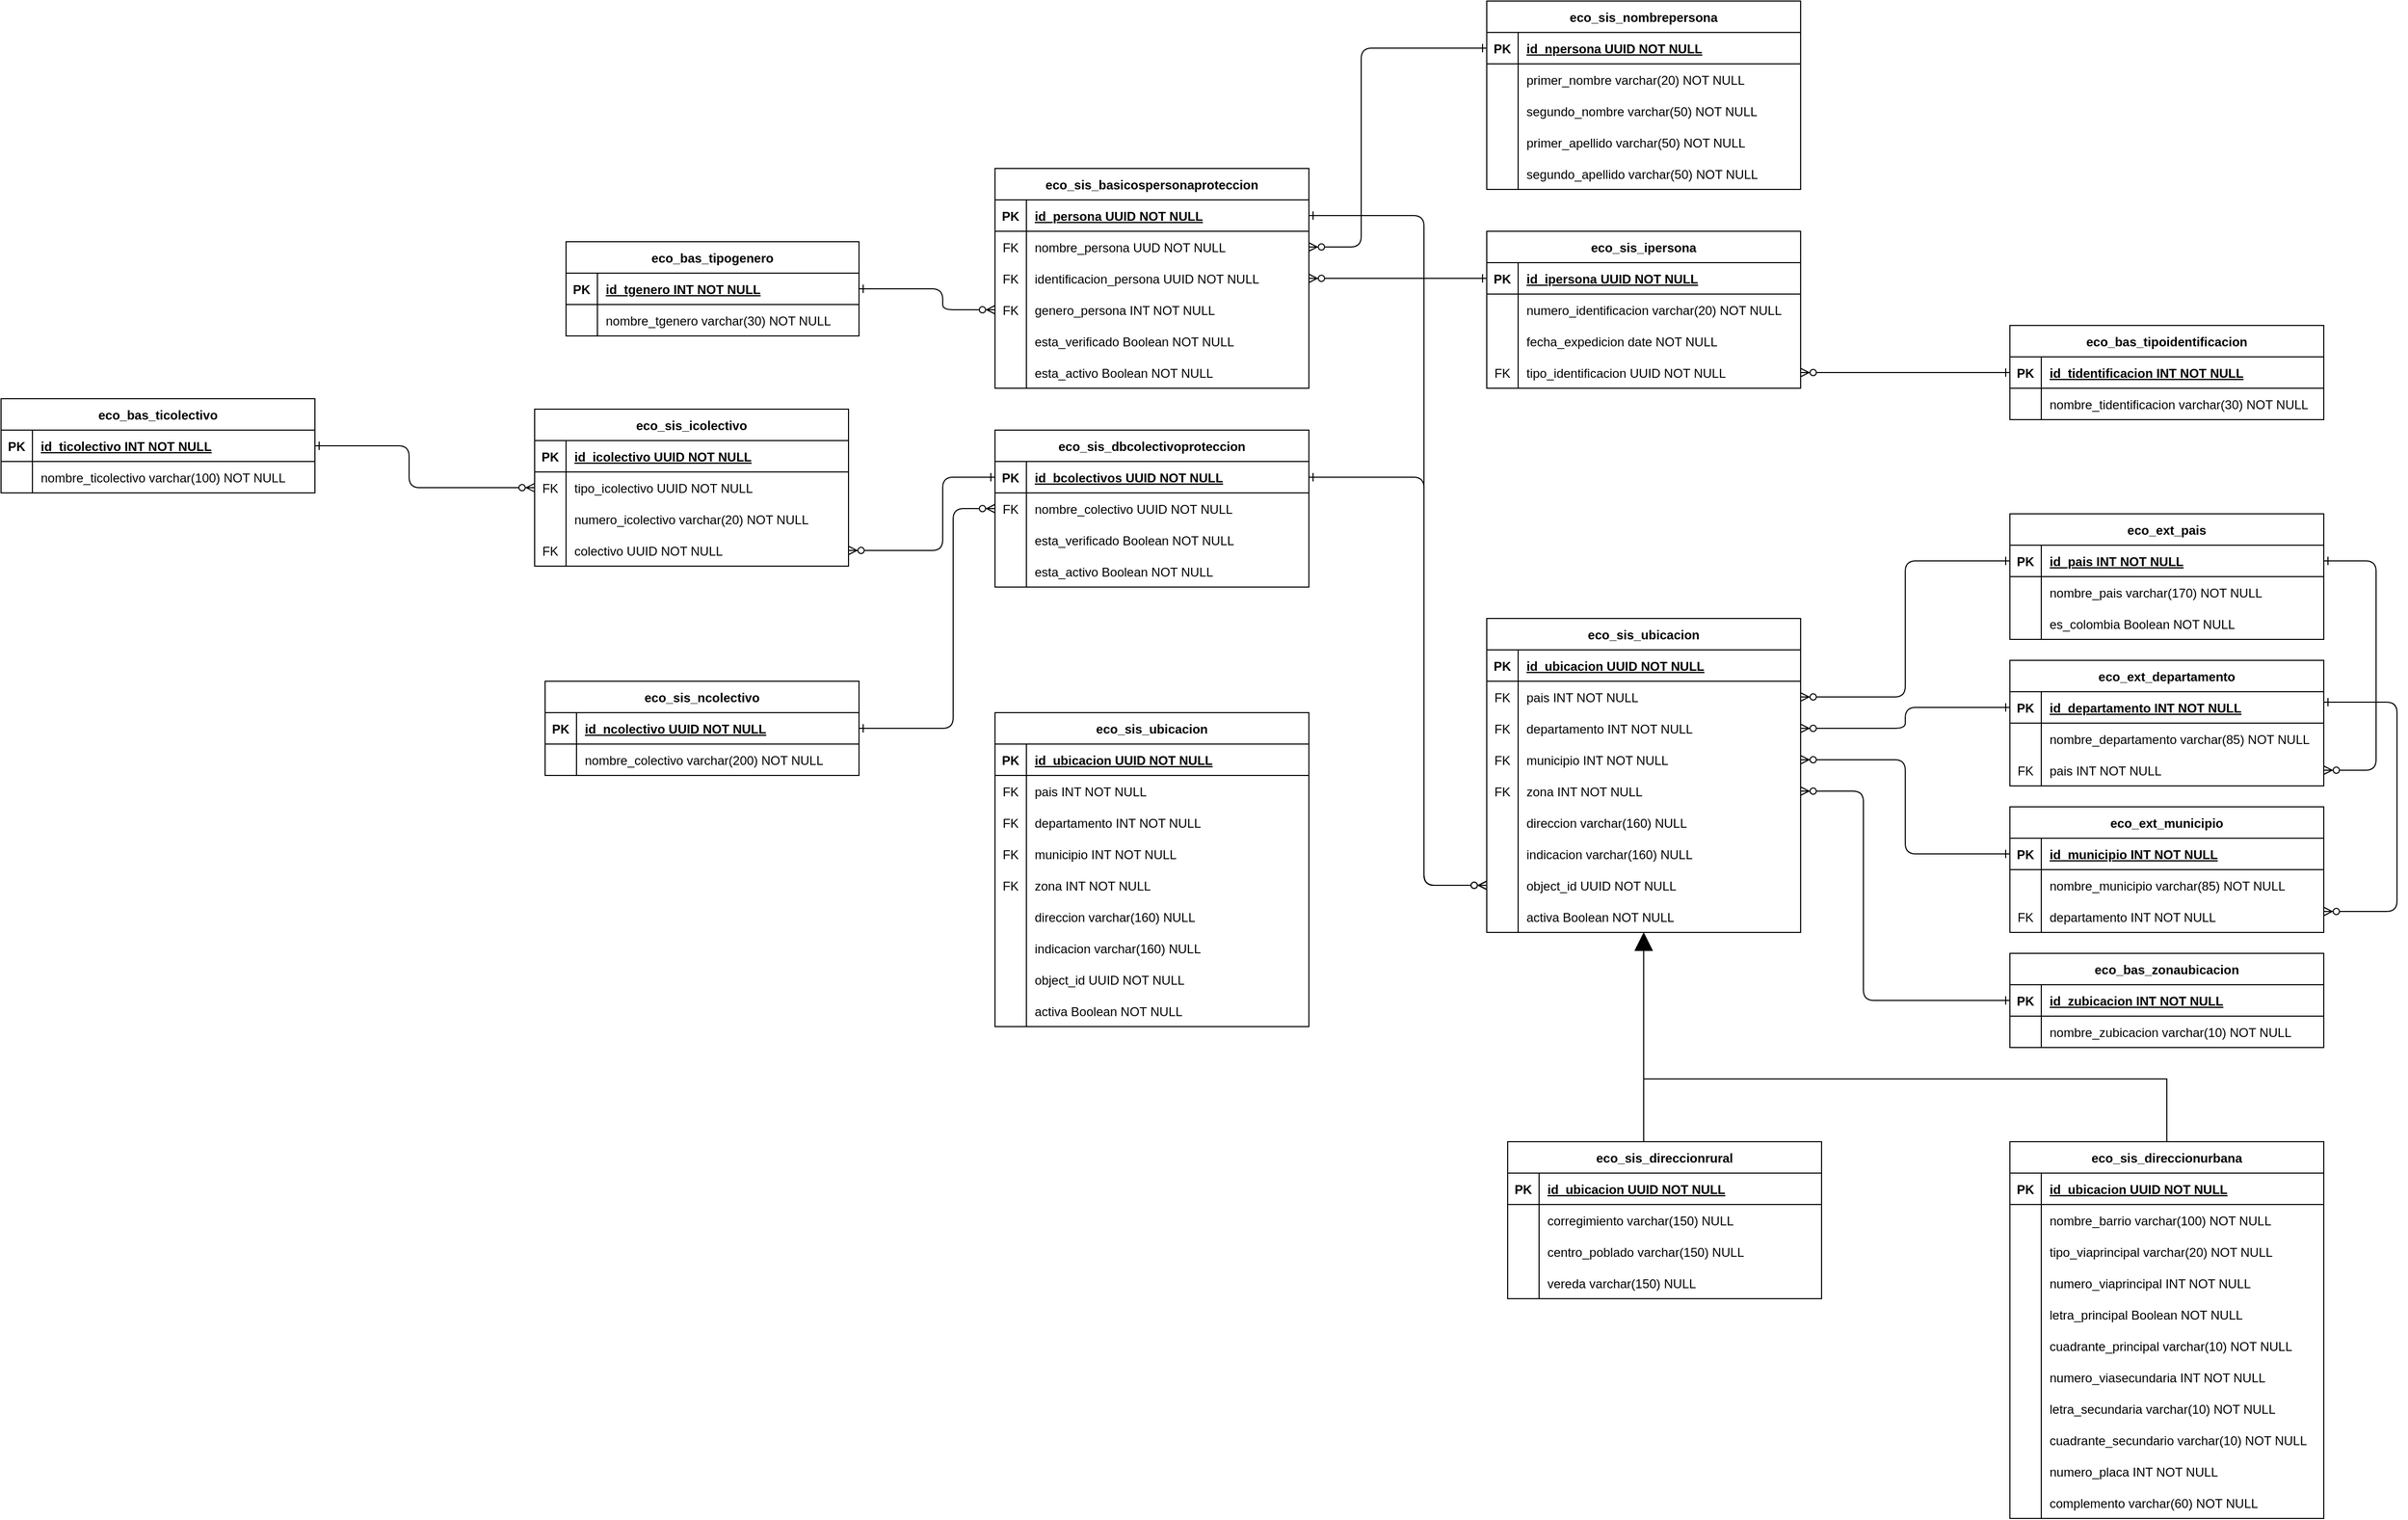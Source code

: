 <mxfile version="27.0.2">
  <diagram id="R2lEEEUBdFMjLlhIrx00" name="Page-1">
    <mxGraphModel dx="1154" dy="657" grid="1" gridSize="10" guides="1" tooltips="1" connect="1" arrows="1" fold="1" page="1" pageScale="1" pageWidth="5000" pageHeight="5000" math="0" shadow="0" extFonts="Permanent Marker^https://fonts.googleapis.com/css?family=Permanent+Marker">
      <root>
        <mxCell id="0" />
        <mxCell id="1" parent="0" />
        <mxCell id="C-vyLk0tnHw3VtMMgP7b-2" value="eco_sis_basicospersonaproteccion" style="shape=table;startSize=30;container=1;collapsible=1;childLayout=tableLayout;fixedRows=1;rowLines=0;fontStyle=1;align=center;resizeLast=1;" parent="1" vertex="1">
          <mxGeometry x="1090" y="640" width="300" height="210" as="geometry" />
        </mxCell>
        <mxCell id="C-vyLk0tnHw3VtMMgP7b-3" value="" style="shape=partialRectangle;collapsible=0;dropTarget=0;pointerEvents=0;fillColor=none;points=[[0,0.5],[1,0.5]];portConstraint=eastwest;top=0;left=0;right=0;bottom=1;" parent="C-vyLk0tnHw3VtMMgP7b-2" vertex="1">
          <mxGeometry y="30" width="300" height="30" as="geometry" />
        </mxCell>
        <mxCell id="C-vyLk0tnHw3VtMMgP7b-4" value="PK" style="shape=partialRectangle;overflow=hidden;connectable=0;fillColor=none;top=0;left=0;bottom=0;right=0;fontStyle=1;" parent="C-vyLk0tnHw3VtMMgP7b-3" vertex="1">
          <mxGeometry width="30" height="30" as="geometry">
            <mxRectangle width="30" height="30" as="alternateBounds" />
          </mxGeometry>
        </mxCell>
        <mxCell id="C-vyLk0tnHw3VtMMgP7b-5" value="id_persona UUID NOT NULL " style="shape=partialRectangle;overflow=hidden;connectable=0;fillColor=none;top=0;left=0;bottom=0;right=0;align=left;spacingLeft=6;fontStyle=5;" parent="C-vyLk0tnHw3VtMMgP7b-3" vertex="1">
          <mxGeometry x="30" width="270" height="30" as="geometry">
            <mxRectangle width="270" height="30" as="alternateBounds" />
          </mxGeometry>
        </mxCell>
        <mxCell id="C-vyLk0tnHw3VtMMgP7b-6" value="" style="shape=partialRectangle;collapsible=0;dropTarget=0;pointerEvents=0;fillColor=none;points=[[0,0.5],[1,0.5]];portConstraint=eastwest;top=0;left=0;right=0;bottom=0;" parent="C-vyLk0tnHw3VtMMgP7b-2" vertex="1">
          <mxGeometry y="60" width="300" height="30" as="geometry" />
        </mxCell>
        <mxCell id="C-vyLk0tnHw3VtMMgP7b-7" value="FK" style="shape=partialRectangle;overflow=hidden;connectable=0;fillColor=none;top=0;left=0;bottom=0;right=0;" parent="C-vyLk0tnHw3VtMMgP7b-6" vertex="1">
          <mxGeometry width="30" height="30" as="geometry">
            <mxRectangle width="30" height="30" as="alternateBounds" />
          </mxGeometry>
        </mxCell>
        <mxCell id="C-vyLk0tnHw3VtMMgP7b-8" value="nombre_persona UUD NOT NULL" style="shape=partialRectangle;overflow=hidden;connectable=0;fillColor=none;top=0;left=0;bottom=0;right=0;align=left;spacingLeft=6;" parent="C-vyLk0tnHw3VtMMgP7b-6" vertex="1">
          <mxGeometry x="30" width="270" height="30" as="geometry">
            <mxRectangle width="270" height="30" as="alternateBounds" />
          </mxGeometry>
        </mxCell>
        <mxCell id="C-vyLk0tnHw3VtMMgP7b-9" value="" style="shape=partialRectangle;collapsible=0;dropTarget=0;pointerEvents=0;fillColor=none;points=[[0,0.5],[1,0.5]];portConstraint=eastwest;top=0;left=0;right=0;bottom=0;" parent="C-vyLk0tnHw3VtMMgP7b-2" vertex="1">
          <mxGeometry y="90" width="300" height="30" as="geometry" />
        </mxCell>
        <mxCell id="C-vyLk0tnHw3VtMMgP7b-10" value="FK" style="shape=partialRectangle;overflow=hidden;connectable=0;fillColor=none;top=0;left=0;bottom=0;right=0;" parent="C-vyLk0tnHw3VtMMgP7b-9" vertex="1">
          <mxGeometry width="30" height="30" as="geometry">
            <mxRectangle width="30" height="30" as="alternateBounds" />
          </mxGeometry>
        </mxCell>
        <mxCell id="C-vyLk0tnHw3VtMMgP7b-11" value="identificacion_persona UUID NOT NULL" style="shape=partialRectangle;overflow=hidden;connectable=0;fillColor=none;top=0;left=0;bottom=0;right=0;align=left;spacingLeft=6;" parent="C-vyLk0tnHw3VtMMgP7b-9" vertex="1">
          <mxGeometry x="30" width="270" height="30" as="geometry">
            <mxRectangle width="270" height="30" as="alternateBounds" />
          </mxGeometry>
        </mxCell>
        <mxCell id="mvuiX6Z9wj8s4y-v-w2x-2" value="" style="shape=partialRectangle;collapsible=0;dropTarget=0;pointerEvents=0;fillColor=none;points=[[0,0.5],[1,0.5]];portConstraint=eastwest;top=0;left=0;right=0;bottom=0;" vertex="1" parent="C-vyLk0tnHw3VtMMgP7b-2">
          <mxGeometry y="120" width="300" height="30" as="geometry" />
        </mxCell>
        <mxCell id="mvuiX6Z9wj8s4y-v-w2x-3" value="FK" style="shape=partialRectangle;overflow=hidden;connectable=0;fillColor=none;top=0;left=0;bottom=0;right=0;" vertex="1" parent="mvuiX6Z9wj8s4y-v-w2x-2">
          <mxGeometry width="30" height="30" as="geometry">
            <mxRectangle width="30" height="30" as="alternateBounds" />
          </mxGeometry>
        </mxCell>
        <mxCell id="mvuiX6Z9wj8s4y-v-w2x-4" value="genero_persona INT NOT NULL" style="shape=partialRectangle;overflow=hidden;connectable=0;fillColor=none;top=0;left=0;bottom=0;right=0;align=left;spacingLeft=6;" vertex="1" parent="mvuiX6Z9wj8s4y-v-w2x-2">
          <mxGeometry x="30" width="270" height="30" as="geometry">
            <mxRectangle width="270" height="30" as="alternateBounds" />
          </mxGeometry>
        </mxCell>
        <mxCell id="mvuiX6Z9wj8s4y-v-w2x-24" value="" style="shape=partialRectangle;collapsible=0;dropTarget=0;pointerEvents=0;fillColor=none;points=[[0,0.5],[1,0.5]];portConstraint=eastwest;top=0;left=0;right=0;bottom=0;" vertex="1" parent="C-vyLk0tnHw3VtMMgP7b-2">
          <mxGeometry y="150" width="300" height="30" as="geometry" />
        </mxCell>
        <mxCell id="mvuiX6Z9wj8s4y-v-w2x-25" value="" style="shape=partialRectangle;overflow=hidden;connectable=0;fillColor=none;top=0;left=0;bottom=0;right=0;" vertex="1" parent="mvuiX6Z9wj8s4y-v-w2x-24">
          <mxGeometry width="30" height="30" as="geometry">
            <mxRectangle width="30" height="30" as="alternateBounds" />
          </mxGeometry>
        </mxCell>
        <mxCell id="mvuiX6Z9wj8s4y-v-w2x-26" value="esta_verificado Boolean NOT NULL" style="shape=partialRectangle;overflow=hidden;connectable=0;fillColor=none;top=0;left=0;bottom=0;right=0;align=left;spacingLeft=6;" vertex="1" parent="mvuiX6Z9wj8s4y-v-w2x-24">
          <mxGeometry x="30" width="270" height="30" as="geometry">
            <mxRectangle width="270" height="30" as="alternateBounds" />
          </mxGeometry>
        </mxCell>
        <mxCell id="mvuiX6Z9wj8s4y-v-w2x-27" value="" style="shape=partialRectangle;collapsible=0;dropTarget=0;pointerEvents=0;fillColor=none;points=[[0,0.5],[1,0.5]];portConstraint=eastwest;top=0;left=0;right=0;bottom=0;" vertex="1" parent="C-vyLk0tnHw3VtMMgP7b-2">
          <mxGeometry y="180" width="300" height="30" as="geometry" />
        </mxCell>
        <mxCell id="mvuiX6Z9wj8s4y-v-w2x-28" value="" style="shape=partialRectangle;overflow=hidden;connectable=0;fillColor=none;top=0;left=0;bottom=0;right=0;" vertex="1" parent="mvuiX6Z9wj8s4y-v-w2x-27">
          <mxGeometry width="30" height="30" as="geometry">
            <mxRectangle width="30" height="30" as="alternateBounds" />
          </mxGeometry>
        </mxCell>
        <mxCell id="mvuiX6Z9wj8s4y-v-w2x-29" value="esta_activo Boolean NOT NULL" style="shape=partialRectangle;overflow=hidden;connectable=0;fillColor=none;top=0;left=0;bottom=0;right=0;align=left;spacingLeft=6;" vertex="1" parent="mvuiX6Z9wj8s4y-v-w2x-27">
          <mxGeometry x="30" width="270" height="30" as="geometry">
            <mxRectangle width="270" height="30" as="alternateBounds" />
          </mxGeometry>
        </mxCell>
        <mxCell id="C-vyLk0tnHw3VtMMgP7b-23" value="eco_bas_tipogenero" style="shape=table;startSize=30;container=1;collapsible=1;childLayout=tableLayout;fixedRows=1;rowLines=0;fontStyle=1;align=center;resizeLast=1;" parent="1" vertex="1">
          <mxGeometry x="680" y="710" width="280" height="90" as="geometry" />
        </mxCell>
        <mxCell id="C-vyLk0tnHw3VtMMgP7b-24" value="" style="shape=partialRectangle;collapsible=0;dropTarget=0;pointerEvents=0;fillColor=none;points=[[0,0.5],[1,0.5]];portConstraint=eastwest;top=0;left=0;right=0;bottom=1;" parent="C-vyLk0tnHw3VtMMgP7b-23" vertex="1">
          <mxGeometry y="30" width="280" height="30" as="geometry" />
        </mxCell>
        <mxCell id="C-vyLk0tnHw3VtMMgP7b-25" value="PK" style="shape=partialRectangle;overflow=hidden;connectable=0;fillColor=none;top=0;left=0;bottom=0;right=0;fontStyle=1;" parent="C-vyLk0tnHw3VtMMgP7b-24" vertex="1">
          <mxGeometry width="30" height="30" as="geometry">
            <mxRectangle width="30" height="30" as="alternateBounds" />
          </mxGeometry>
        </mxCell>
        <mxCell id="C-vyLk0tnHw3VtMMgP7b-26" value="id_tgenero INT NOT NULL " style="shape=partialRectangle;overflow=hidden;connectable=0;fillColor=none;top=0;left=0;bottom=0;right=0;align=left;spacingLeft=6;fontStyle=5;" parent="C-vyLk0tnHw3VtMMgP7b-24" vertex="1">
          <mxGeometry x="30" width="250" height="30" as="geometry">
            <mxRectangle width="250" height="30" as="alternateBounds" />
          </mxGeometry>
        </mxCell>
        <mxCell id="C-vyLk0tnHw3VtMMgP7b-27" value="" style="shape=partialRectangle;collapsible=0;dropTarget=0;pointerEvents=0;fillColor=none;points=[[0,0.5],[1,0.5]];portConstraint=eastwest;top=0;left=0;right=0;bottom=0;" parent="C-vyLk0tnHw3VtMMgP7b-23" vertex="1">
          <mxGeometry y="60" width="280" height="30" as="geometry" />
        </mxCell>
        <mxCell id="C-vyLk0tnHw3VtMMgP7b-28" value="" style="shape=partialRectangle;overflow=hidden;connectable=0;fillColor=none;top=0;left=0;bottom=0;right=0;" parent="C-vyLk0tnHw3VtMMgP7b-27" vertex="1">
          <mxGeometry width="30" height="30" as="geometry">
            <mxRectangle width="30" height="30" as="alternateBounds" />
          </mxGeometry>
        </mxCell>
        <mxCell id="C-vyLk0tnHw3VtMMgP7b-29" value="nombre_tgenero varchar(30) NOT NULL" style="shape=partialRectangle;overflow=hidden;connectable=0;fillColor=none;top=0;left=0;bottom=0;right=0;align=left;spacingLeft=6;" parent="C-vyLk0tnHw3VtMMgP7b-27" vertex="1">
          <mxGeometry x="30" width="250" height="30" as="geometry">
            <mxRectangle width="250" height="30" as="alternateBounds" />
          </mxGeometry>
        </mxCell>
        <mxCell id="mvuiX6Z9wj8s4y-v-w2x-1" value="" style="edgeStyle=orthogonalEdgeStyle;endArrow=ERzeroToMany;startArrow=ERone;endFill=1;startFill=0;" edge="1" parent="1" source="C-vyLk0tnHw3VtMMgP7b-24" target="mvuiX6Z9wj8s4y-v-w2x-2">
          <mxGeometry width="100" height="100" relative="1" as="geometry">
            <mxPoint x="850" y="910" as="sourcePoint" />
            <mxPoint x="1550" y="970" as="targetPoint" />
            <Array as="points">
              <mxPoint x="1040" y="755" />
              <mxPoint x="1040" y="775" />
            </Array>
          </mxGeometry>
        </mxCell>
        <mxCell id="mvuiX6Z9wj8s4y-v-w2x-30" value="eco_sis_dbcolectivoproteccion" style="shape=table;startSize=30;container=1;collapsible=1;childLayout=tableLayout;fixedRows=1;rowLines=0;fontStyle=1;align=center;resizeLast=1;" vertex="1" parent="1">
          <mxGeometry x="1090" y="890" width="300" height="150" as="geometry" />
        </mxCell>
        <mxCell id="mvuiX6Z9wj8s4y-v-w2x-31" value="" style="shape=partialRectangle;collapsible=0;dropTarget=0;pointerEvents=0;fillColor=none;points=[[0,0.5],[1,0.5]];portConstraint=eastwest;top=0;left=0;right=0;bottom=1;" vertex="1" parent="mvuiX6Z9wj8s4y-v-w2x-30">
          <mxGeometry y="30" width="300" height="30" as="geometry" />
        </mxCell>
        <mxCell id="mvuiX6Z9wj8s4y-v-w2x-32" value="PK" style="shape=partialRectangle;overflow=hidden;connectable=0;fillColor=none;top=0;left=0;bottom=0;right=0;fontStyle=1;" vertex="1" parent="mvuiX6Z9wj8s4y-v-w2x-31">
          <mxGeometry width="30" height="30" as="geometry">
            <mxRectangle width="30" height="30" as="alternateBounds" />
          </mxGeometry>
        </mxCell>
        <mxCell id="mvuiX6Z9wj8s4y-v-w2x-33" value="id_bcolectivos UUID NOT NULL " style="shape=partialRectangle;overflow=hidden;connectable=0;fillColor=none;top=0;left=0;bottom=0;right=0;align=left;spacingLeft=6;fontStyle=5;" vertex="1" parent="mvuiX6Z9wj8s4y-v-w2x-31">
          <mxGeometry x="30" width="270" height="30" as="geometry">
            <mxRectangle width="270" height="30" as="alternateBounds" />
          </mxGeometry>
        </mxCell>
        <mxCell id="mvuiX6Z9wj8s4y-v-w2x-34" value="" style="shape=partialRectangle;collapsible=0;dropTarget=0;pointerEvents=0;fillColor=none;points=[[0,0.5],[1,0.5]];portConstraint=eastwest;top=0;left=0;right=0;bottom=0;" vertex="1" parent="mvuiX6Z9wj8s4y-v-w2x-30">
          <mxGeometry y="60" width="300" height="30" as="geometry" />
        </mxCell>
        <mxCell id="mvuiX6Z9wj8s4y-v-w2x-35" value="FK" style="shape=partialRectangle;overflow=hidden;connectable=0;fillColor=none;top=0;left=0;bottom=0;right=0;" vertex="1" parent="mvuiX6Z9wj8s4y-v-w2x-34">
          <mxGeometry width="30" height="30" as="geometry">
            <mxRectangle width="30" height="30" as="alternateBounds" />
          </mxGeometry>
        </mxCell>
        <mxCell id="mvuiX6Z9wj8s4y-v-w2x-36" value="nombre_colectivo UUID NOT NULL" style="shape=partialRectangle;overflow=hidden;connectable=0;fillColor=none;top=0;left=0;bottom=0;right=0;align=left;spacingLeft=6;" vertex="1" parent="mvuiX6Z9wj8s4y-v-w2x-34">
          <mxGeometry x="30" width="270" height="30" as="geometry">
            <mxRectangle width="270" height="30" as="alternateBounds" />
          </mxGeometry>
        </mxCell>
        <mxCell id="mvuiX6Z9wj8s4y-v-w2x-43" value="" style="shape=partialRectangle;collapsible=0;dropTarget=0;pointerEvents=0;fillColor=none;points=[[0,0.5],[1,0.5]];portConstraint=eastwest;top=0;left=0;right=0;bottom=0;" vertex="1" parent="mvuiX6Z9wj8s4y-v-w2x-30">
          <mxGeometry y="90" width="300" height="30" as="geometry" />
        </mxCell>
        <mxCell id="mvuiX6Z9wj8s4y-v-w2x-44" value="" style="shape=partialRectangle;overflow=hidden;connectable=0;fillColor=none;top=0;left=0;bottom=0;right=0;" vertex="1" parent="mvuiX6Z9wj8s4y-v-w2x-43">
          <mxGeometry width="30" height="30" as="geometry">
            <mxRectangle width="30" height="30" as="alternateBounds" />
          </mxGeometry>
        </mxCell>
        <mxCell id="mvuiX6Z9wj8s4y-v-w2x-45" value="esta_verificado Boolean NOT NULL" style="shape=partialRectangle;overflow=hidden;connectable=0;fillColor=none;top=0;left=0;bottom=0;right=0;align=left;spacingLeft=6;" vertex="1" parent="mvuiX6Z9wj8s4y-v-w2x-43">
          <mxGeometry x="30" width="270" height="30" as="geometry">
            <mxRectangle width="270" height="30" as="alternateBounds" />
          </mxGeometry>
        </mxCell>
        <mxCell id="mvuiX6Z9wj8s4y-v-w2x-46" value="" style="shape=partialRectangle;collapsible=0;dropTarget=0;pointerEvents=0;fillColor=none;points=[[0,0.5],[1,0.5]];portConstraint=eastwest;top=0;left=0;right=0;bottom=0;" vertex="1" parent="mvuiX6Z9wj8s4y-v-w2x-30">
          <mxGeometry y="120" width="300" height="30" as="geometry" />
        </mxCell>
        <mxCell id="mvuiX6Z9wj8s4y-v-w2x-47" value="" style="shape=partialRectangle;overflow=hidden;connectable=0;fillColor=none;top=0;left=0;bottom=0;right=0;" vertex="1" parent="mvuiX6Z9wj8s4y-v-w2x-46">
          <mxGeometry width="30" height="30" as="geometry">
            <mxRectangle width="30" height="30" as="alternateBounds" />
          </mxGeometry>
        </mxCell>
        <mxCell id="mvuiX6Z9wj8s4y-v-w2x-48" value="esta_activo Boolean NOT NULL" style="shape=partialRectangle;overflow=hidden;connectable=0;fillColor=none;top=0;left=0;bottom=0;right=0;align=left;spacingLeft=6;" vertex="1" parent="mvuiX6Z9wj8s4y-v-w2x-46">
          <mxGeometry x="30" width="270" height="30" as="geometry">
            <mxRectangle width="270" height="30" as="alternateBounds" />
          </mxGeometry>
        </mxCell>
        <mxCell id="mvuiX6Z9wj8s4y-v-w2x-49" value="eco_sis_nombrepersona" style="shape=table;startSize=30;container=1;collapsible=1;childLayout=tableLayout;fixedRows=1;rowLines=0;fontStyle=1;align=center;resizeLast=1;" vertex="1" parent="1">
          <mxGeometry x="1560" y="480" width="300" height="180" as="geometry" />
        </mxCell>
        <mxCell id="mvuiX6Z9wj8s4y-v-w2x-50" value="" style="shape=partialRectangle;collapsible=0;dropTarget=0;pointerEvents=0;fillColor=none;points=[[0,0.5],[1,0.5]];portConstraint=eastwest;top=0;left=0;right=0;bottom=1;" vertex="1" parent="mvuiX6Z9wj8s4y-v-w2x-49">
          <mxGeometry y="30" width="300" height="30" as="geometry" />
        </mxCell>
        <mxCell id="mvuiX6Z9wj8s4y-v-w2x-51" value="PK" style="shape=partialRectangle;overflow=hidden;connectable=0;fillColor=none;top=0;left=0;bottom=0;right=0;fontStyle=1;" vertex="1" parent="mvuiX6Z9wj8s4y-v-w2x-50">
          <mxGeometry width="30" height="30" as="geometry">
            <mxRectangle width="30" height="30" as="alternateBounds" />
          </mxGeometry>
        </mxCell>
        <mxCell id="mvuiX6Z9wj8s4y-v-w2x-52" value="id_npersona UUID NOT NULL " style="shape=partialRectangle;overflow=hidden;connectable=0;fillColor=none;top=0;left=0;bottom=0;right=0;align=left;spacingLeft=6;fontStyle=5;" vertex="1" parent="mvuiX6Z9wj8s4y-v-w2x-50">
          <mxGeometry x="30" width="270" height="30" as="geometry">
            <mxRectangle width="270" height="30" as="alternateBounds" />
          </mxGeometry>
        </mxCell>
        <mxCell id="mvuiX6Z9wj8s4y-v-w2x-53" value="" style="shape=partialRectangle;collapsible=0;dropTarget=0;pointerEvents=0;fillColor=none;points=[[0,0.5],[1,0.5]];portConstraint=eastwest;top=0;left=0;right=0;bottom=0;" vertex="1" parent="mvuiX6Z9wj8s4y-v-w2x-49">
          <mxGeometry y="60" width="300" height="30" as="geometry" />
        </mxCell>
        <mxCell id="mvuiX6Z9wj8s4y-v-w2x-54" value="" style="shape=partialRectangle;overflow=hidden;connectable=0;fillColor=none;top=0;left=0;bottom=0;right=0;" vertex="1" parent="mvuiX6Z9wj8s4y-v-w2x-53">
          <mxGeometry width="30" height="30" as="geometry">
            <mxRectangle width="30" height="30" as="alternateBounds" />
          </mxGeometry>
        </mxCell>
        <mxCell id="mvuiX6Z9wj8s4y-v-w2x-55" value="primer_nombre varchar(20) NOT NULL" style="shape=partialRectangle;overflow=hidden;connectable=0;fillColor=none;top=0;left=0;bottom=0;right=0;align=left;spacingLeft=6;" vertex="1" parent="mvuiX6Z9wj8s4y-v-w2x-53">
          <mxGeometry x="30" width="270" height="30" as="geometry">
            <mxRectangle width="270" height="30" as="alternateBounds" />
          </mxGeometry>
        </mxCell>
        <mxCell id="mvuiX6Z9wj8s4y-v-w2x-62" value="" style="shape=partialRectangle;collapsible=0;dropTarget=0;pointerEvents=0;fillColor=none;points=[[0,0.5],[1,0.5]];portConstraint=eastwest;top=0;left=0;right=0;bottom=0;" vertex="1" parent="mvuiX6Z9wj8s4y-v-w2x-49">
          <mxGeometry y="90" width="300" height="30" as="geometry" />
        </mxCell>
        <mxCell id="mvuiX6Z9wj8s4y-v-w2x-63" value="" style="shape=partialRectangle;overflow=hidden;connectable=0;fillColor=none;top=0;left=0;bottom=0;right=0;" vertex="1" parent="mvuiX6Z9wj8s4y-v-w2x-62">
          <mxGeometry width="30" height="30" as="geometry">
            <mxRectangle width="30" height="30" as="alternateBounds" />
          </mxGeometry>
        </mxCell>
        <mxCell id="mvuiX6Z9wj8s4y-v-w2x-64" value="segundo_nombre varchar(50) NOT NULL" style="shape=partialRectangle;overflow=hidden;connectable=0;fillColor=none;top=0;left=0;bottom=0;right=0;align=left;spacingLeft=6;" vertex="1" parent="mvuiX6Z9wj8s4y-v-w2x-62">
          <mxGeometry x="30" width="270" height="30" as="geometry">
            <mxRectangle width="270" height="30" as="alternateBounds" />
          </mxGeometry>
        </mxCell>
        <mxCell id="mvuiX6Z9wj8s4y-v-w2x-65" value="" style="shape=partialRectangle;collapsible=0;dropTarget=0;pointerEvents=0;fillColor=none;points=[[0,0.5],[1,0.5]];portConstraint=eastwest;top=0;left=0;right=0;bottom=0;" vertex="1" parent="mvuiX6Z9wj8s4y-v-w2x-49">
          <mxGeometry y="120" width="300" height="30" as="geometry" />
        </mxCell>
        <mxCell id="mvuiX6Z9wj8s4y-v-w2x-66" value="" style="shape=partialRectangle;overflow=hidden;connectable=0;fillColor=none;top=0;left=0;bottom=0;right=0;" vertex="1" parent="mvuiX6Z9wj8s4y-v-w2x-65">
          <mxGeometry width="30" height="30" as="geometry">
            <mxRectangle width="30" height="30" as="alternateBounds" />
          </mxGeometry>
        </mxCell>
        <mxCell id="mvuiX6Z9wj8s4y-v-w2x-67" value="primer_apellido varchar(50) NOT NULL" style="shape=partialRectangle;overflow=hidden;connectable=0;fillColor=none;top=0;left=0;bottom=0;right=0;align=left;spacingLeft=6;" vertex="1" parent="mvuiX6Z9wj8s4y-v-w2x-65">
          <mxGeometry x="30" width="270" height="30" as="geometry">
            <mxRectangle width="270" height="30" as="alternateBounds" />
          </mxGeometry>
        </mxCell>
        <mxCell id="mvuiX6Z9wj8s4y-v-w2x-68" value="" style="shape=partialRectangle;collapsible=0;dropTarget=0;pointerEvents=0;fillColor=none;points=[[0,0.5],[1,0.5]];portConstraint=eastwest;top=0;left=0;right=0;bottom=0;" vertex="1" parent="mvuiX6Z9wj8s4y-v-w2x-49">
          <mxGeometry y="150" width="300" height="30" as="geometry" />
        </mxCell>
        <mxCell id="mvuiX6Z9wj8s4y-v-w2x-69" value="" style="shape=partialRectangle;overflow=hidden;connectable=0;fillColor=none;top=0;left=0;bottom=0;right=0;" vertex="1" parent="mvuiX6Z9wj8s4y-v-w2x-68">
          <mxGeometry width="30" height="30" as="geometry">
            <mxRectangle width="30" height="30" as="alternateBounds" />
          </mxGeometry>
        </mxCell>
        <mxCell id="mvuiX6Z9wj8s4y-v-w2x-70" value="segundo_apellido varchar(50) NOT NULL" style="shape=partialRectangle;overflow=hidden;connectable=0;fillColor=none;top=0;left=0;bottom=0;right=0;align=left;spacingLeft=6;" vertex="1" parent="mvuiX6Z9wj8s4y-v-w2x-68">
          <mxGeometry x="30" width="270" height="30" as="geometry">
            <mxRectangle width="270" height="30" as="alternateBounds" />
          </mxGeometry>
        </mxCell>
        <mxCell id="mvuiX6Z9wj8s4y-v-w2x-71" value="" style="edgeStyle=orthogonalEdgeStyle;endArrow=ERzeroToMany;startArrow=ERone;endFill=1;startFill=0;" edge="1" parent="1" source="mvuiX6Z9wj8s4y-v-w2x-50" target="C-vyLk0tnHw3VtMMgP7b-6">
          <mxGeometry width="100" height="100" relative="1" as="geometry">
            <mxPoint x="1870" y="770" as="sourcePoint" />
            <mxPoint x="2000" y="790" as="targetPoint" />
            <Array as="points">
              <mxPoint x="1440" y="525" />
              <mxPoint x="1440" y="715" />
            </Array>
          </mxGeometry>
        </mxCell>
        <mxCell id="mvuiX6Z9wj8s4y-v-w2x-77" value="eco_sis_ipersona" style="shape=table;startSize=30;container=1;collapsible=1;childLayout=tableLayout;fixedRows=1;rowLines=0;fontStyle=1;align=center;resizeLast=1;" vertex="1" parent="1">
          <mxGeometry x="1560" y="700" width="300" height="150" as="geometry" />
        </mxCell>
        <mxCell id="mvuiX6Z9wj8s4y-v-w2x-78" value="" style="shape=partialRectangle;collapsible=0;dropTarget=0;pointerEvents=0;fillColor=none;points=[[0,0.5],[1,0.5]];portConstraint=eastwest;top=0;left=0;right=0;bottom=1;" vertex="1" parent="mvuiX6Z9wj8s4y-v-w2x-77">
          <mxGeometry y="30" width="300" height="30" as="geometry" />
        </mxCell>
        <mxCell id="mvuiX6Z9wj8s4y-v-w2x-79" value="PK" style="shape=partialRectangle;overflow=hidden;connectable=0;fillColor=none;top=0;left=0;bottom=0;right=0;fontStyle=1;" vertex="1" parent="mvuiX6Z9wj8s4y-v-w2x-78">
          <mxGeometry width="30" height="30" as="geometry">
            <mxRectangle width="30" height="30" as="alternateBounds" />
          </mxGeometry>
        </mxCell>
        <mxCell id="mvuiX6Z9wj8s4y-v-w2x-80" value="id_ipersona UUID NOT NULL " style="shape=partialRectangle;overflow=hidden;connectable=0;fillColor=none;top=0;left=0;bottom=0;right=0;align=left;spacingLeft=6;fontStyle=5;" vertex="1" parent="mvuiX6Z9wj8s4y-v-w2x-78">
          <mxGeometry x="30" width="270" height="30" as="geometry">
            <mxRectangle width="270" height="30" as="alternateBounds" />
          </mxGeometry>
        </mxCell>
        <mxCell id="mvuiX6Z9wj8s4y-v-w2x-81" value="" style="shape=partialRectangle;collapsible=0;dropTarget=0;pointerEvents=0;fillColor=none;points=[[0,0.5],[1,0.5]];portConstraint=eastwest;top=0;left=0;right=0;bottom=0;" vertex="1" parent="mvuiX6Z9wj8s4y-v-w2x-77">
          <mxGeometry y="60" width="300" height="30" as="geometry" />
        </mxCell>
        <mxCell id="mvuiX6Z9wj8s4y-v-w2x-82" value="" style="shape=partialRectangle;overflow=hidden;connectable=0;fillColor=none;top=0;left=0;bottom=0;right=0;" vertex="1" parent="mvuiX6Z9wj8s4y-v-w2x-81">
          <mxGeometry width="30" height="30" as="geometry">
            <mxRectangle width="30" height="30" as="alternateBounds" />
          </mxGeometry>
        </mxCell>
        <mxCell id="mvuiX6Z9wj8s4y-v-w2x-83" value="numero_identificacion varchar(20) NOT NULL" style="shape=partialRectangle;overflow=hidden;connectable=0;fillColor=none;top=0;left=0;bottom=0;right=0;align=left;spacingLeft=6;" vertex="1" parent="mvuiX6Z9wj8s4y-v-w2x-81">
          <mxGeometry x="30" width="270" height="30" as="geometry">
            <mxRectangle width="270" height="30" as="alternateBounds" />
          </mxGeometry>
        </mxCell>
        <mxCell id="mvuiX6Z9wj8s4y-v-w2x-84" value="" style="shape=partialRectangle;collapsible=0;dropTarget=0;pointerEvents=0;fillColor=none;points=[[0,0.5],[1,0.5]];portConstraint=eastwest;top=0;left=0;right=0;bottom=0;" vertex="1" parent="mvuiX6Z9wj8s4y-v-w2x-77">
          <mxGeometry y="90" width="300" height="30" as="geometry" />
        </mxCell>
        <mxCell id="mvuiX6Z9wj8s4y-v-w2x-85" value="" style="shape=partialRectangle;overflow=hidden;connectable=0;fillColor=none;top=0;left=0;bottom=0;right=0;" vertex="1" parent="mvuiX6Z9wj8s4y-v-w2x-84">
          <mxGeometry width="30" height="30" as="geometry">
            <mxRectangle width="30" height="30" as="alternateBounds" />
          </mxGeometry>
        </mxCell>
        <mxCell id="mvuiX6Z9wj8s4y-v-w2x-86" value="fecha_expedicion date NOT NULL" style="shape=partialRectangle;overflow=hidden;connectable=0;fillColor=none;top=0;left=0;bottom=0;right=0;align=left;spacingLeft=6;" vertex="1" parent="mvuiX6Z9wj8s4y-v-w2x-84">
          <mxGeometry x="30" width="270" height="30" as="geometry">
            <mxRectangle width="270" height="30" as="alternateBounds" />
          </mxGeometry>
        </mxCell>
        <mxCell id="mvuiX6Z9wj8s4y-v-w2x-87" value="" style="shape=partialRectangle;collapsible=0;dropTarget=0;pointerEvents=0;fillColor=none;points=[[0,0.5],[1,0.5]];portConstraint=eastwest;top=0;left=0;right=0;bottom=0;" vertex="1" parent="mvuiX6Z9wj8s4y-v-w2x-77">
          <mxGeometry y="120" width="300" height="30" as="geometry" />
        </mxCell>
        <mxCell id="mvuiX6Z9wj8s4y-v-w2x-88" value="FK" style="shape=partialRectangle;overflow=hidden;connectable=0;fillColor=none;top=0;left=0;bottom=0;right=0;" vertex="1" parent="mvuiX6Z9wj8s4y-v-w2x-87">
          <mxGeometry width="30" height="30" as="geometry">
            <mxRectangle width="30" height="30" as="alternateBounds" />
          </mxGeometry>
        </mxCell>
        <mxCell id="mvuiX6Z9wj8s4y-v-w2x-89" value="tipo_identificacion UUID NOT NULL" style="shape=partialRectangle;overflow=hidden;connectable=0;fillColor=none;top=0;left=0;bottom=0;right=0;align=left;spacingLeft=6;" vertex="1" parent="mvuiX6Z9wj8s4y-v-w2x-87">
          <mxGeometry x="30" width="270" height="30" as="geometry">
            <mxRectangle width="270" height="30" as="alternateBounds" />
          </mxGeometry>
        </mxCell>
        <mxCell id="mvuiX6Z9wj8s4y-v-w2x-93" value="" style="edgeStyle=orthogonalEdgeStyle;endArrow=ERzeroToMany;startArrow=ERone;endFill=1;startFill=0;" edge="1" parent="1" source="mvuiX6Z9wj8s4y-v-w2x-78" target="C-vyLk0tnHw3VtMMgP7b-9">
          <mxGeometry width="100" height="100" relative="1" as="geometry">
            <mxPoint x="1630" y="970" as="sourcePoint" />
            <mxPoint x="1460" y="1160" as="targetPoint" />
            <Array as="points">
              <mxPoint x="1530" y="745" />
              <mxPoint x="1530" y="745" />
            </Array>
          </mxGeometry>
        </mxCell>
        <mxCell id="mvuiX6Z9wj8s4y-v-w2x-94" value="eco_bas_tipoidentificacion" style="shape=table;startSize=30;container=1;collapsible=1;childLayout=tableLayout;fixedRows=1;rowLines=0;fontStyle=1;align=center;resizeLast=1;" vertex="1" parent="1">
          <mxGeometry x="2060" y="790" width="300" height="90" as="geometry" />
        </mxCell>
        <mxCell id="mvuiX6Z9wj8s4y-v-w2x-95" value="" style="shape=partialRectangle;collapsible=0;dropTarget=0;pointerEvents=0;fillColor=none;points=[[0,0.5],[1,0.5]];portConstraint=eastwest;top=0;left=0;right=0;bottom=1;" vertex="1" parent="mvuiX6Z9wj8s4y-v-w2x-94">
          <mxGeometry y="30" width="300" height="30" as="geometry" />
        </mxCell>
        <mxCell id="mvuiX6Z9wj8s4y-v-w2x-96" value="PK" style="shape=partialRectangle;overflow=hidden;connectable=0;fillColor=none;top=0;left=0;bottom=0;right=0;fontStyle=1;" vertex="1" parent="mvuiX6Z9wj8s4y-v-w2x-95">
          <mxGeometry width="30" height="30" as="geometry">
            <mxRectangle width="30" height="30" as="alternateBounds" />
          </mxGeometry>
        </mxCell>
        <mxCell id="mvuiX6Z9wj8s4y-v-w2x-97" value="id_tidentificacion INT NOT NULL " style="shape=partialRectangle;overflow=hidden;connectable=0;fillColor=none;top=0;left=0;bottom=0;right=0;align=left;spacingLeft=6;fontStyle=5;" vertex="1" parent="mvuiX6Z9wj8s4y-v-w2x-95">
          <mxGeometry x="30" width="270" height="30" as="geometry">
            <mxRectangle width="270" height="30" as="alternateBounds" />
          </mxGeometry>
        </mxCell>
        <mxCell id="mvuiX6Z9wj8s4y-v-w2x-98" value="" style="shape=partialRectangle;collapsible=0;dropTarget=0;pointerEvents=0;fillColor=none;points=[[0,0.5],[1,0.5]];portConstraint=eastwest;top=0;left=0;right=0;bottom=0;" vertex="1" parent="mvuiX6Z9wj8s4y-v-w2x-94">
          <mxGeometry y="60" width="300" height="30" as="geometry" />
        </mxCell>
        <mxCell id="mvuiX6Z9wj8s4y-v-w2x-99" value="" style="shape=partialRectangle;overflow=hidden;connectable=0;fillColor=none;top=0;left=0;bottom=0;right=0;" vertex="1" parent="mvuiX6Z9wj8s4y-v-w2x-98">
          <mxGeometry width="30" height="30" as="geometry">
            <mxRectangle width="30" height="30" as="alternateBounds" />
          </mxGeometry>
        </mxCell>
        <mxCell id="mvuiX6Z9wj8s4y-v-w2x-100" value="nombre_tidentificacion varchar(30) NOT NULL" style="shape=partialRectangle;overflow=hidden;connectable=0;fillColor=none;top=0;left=0;bottom=0;right=0;align=left;spacingLeft=6;" vertex="1" parent="mvuiX6Z9wj8s4y-v-w2x-98">
          <mxGeometry x="30" width="270" height="30" as="geometry">
            <mxRectangle width="270" height="30" as="alternateBounds" />
          </mxGeometry>
        </mxCell>
        <mxCell id="mvuiX6Z9wj8s4y-v-w2x-110" value="" style="edgeStyle=orthogonalEdgeStyle;endArrow=ERzeroToMany;startArrow=ERone;endFill=1;startFill=0;" edge="1" parent="1" source="mvuiX6Z9wj8s4y-v-w2x-95" target="mvuiX6Z9wj8s4y-v-w2x-87">
          <mxGeometry width="100" height="100" relative="1" as="geometry">
            <mxPoint x="2120" y="690" as="sourcePoint" />
            <mxPoint x="1950" y="690" as="targetPoint" />
            <Array as="points">
              <mxPoint x="1960" y="835" />
              <mxPoint x="1960" y="835" />
            </Array>
          </mxGeometry>
        </mxCell>
        <mxCell id="mvuiX6Z9wj8s4y-v-w2x-111" value="eco_sis_ncolectivo" style="shape=table;startSize=30;container=1;collapsible=1;childLayout=tableLayout;fixedRows=1;rowLines=0;fontStyle=1;align=center;resizeLast=1;" vertex="1" parent="1">
          <mxGeometry x="660" y="1130" width="300" height="90" as="geometry" />
        </mxCell>
        <mxCell id="mvuiX6Z9wj8s4y-v-w2x-112" value="" style="shape=partialRectangle;collapsible=0;dropTarget=0;pointerEvents=0;fillColor=none;points=[[0,0.5],[1,0.5]];portConstraint=eastwest;top=0;left=0;right=0;bottom=1;" vertex="1" parent="mvuiX6Z9wj8s4y-v-w2x-111">
          <mxGeometry y="30" width="300" height="30" as="geometry" />
        </mxCell>
        <mxCell id="mvuiX6Z9wj8s4y-v-w2x-113" value="PK" style="shape=partialRectangle;overflow=hidden;connectable=0;fillColor=none;top=0;left=0;bottom=0;right=0;fontStyle=1;" vertex="1" parent="mvuiX6Z9wj8s4y-v-w2x-112">
          <mxGeometry width="30" height="30" as="geometry">
            <mxRectangle width="30" height="30" as="alternateBounds" />
          </mxGeometry>
        </mxCell>
        <mxCell id="mvuiX6Z9wj8s4y-v-w2x-114" value="id_ncolectivo UUID NOT NULL " style="shape=partialRectangle;overflow=hidden;connectable=0;fillColor=none;top=0;left=0;bottom=0;right=0;align=left;spacingLeft=6;fontStyle=5;" vertex="1" parent="mvuiX6Z9wj8s4y-v-w2x-112">
          <mxGeometry x="30" width="270" height="30" as="geometry">
            <mxRectangle width="270" height="30" as="alternateBounds" />
          </mxGeometry>
        </mxCell>
        <mxCell id="mvuiX6Z9wj8s4y-v-w2x-115" value="" style="shape=partialRectangle;collapsible=0;dropTarget=0;pointerEvents=0;fillColor=none;points=[[0,0.5],[1,0.5]];portConstraint=eastwest;top=0;left=0;right=0;bottom=0;" vertex="1" parent="mvuiX6Z9wj8s4y-v-w2x-111">
          <mxGeometry y="60" width="300" height="30" as="geometry" />
        </mxCell>
        <mxCell id="mvuiX6Z9wj8s4y-v-w2x-116" value="" style="shape=partialRectangle;overflow=hidden;connectable=0;fillColor=none;top=0;left=0;bottom=0;right=0;" vertex="1" parent="mvuiX6Z9wj8s4y-v-w2x-115">
          <mxGeometry width="30" height="30" as="geometry">
            <mxRectangle width="30" height="30" as="alternateBounds" />
          </mxGeometry>
        </mxCell>
        <mxCell id="mvuiX6Z9wj8s4y-v-w2x-117" value="nombre_colectivo varchar(200) NOT NULL" style="shape=partialRectangle;overflow=hidden;connectable=0;fillColor=none;top=0;left=0;bottom=0;right=0;align=left;spacingLeft=6;" vertex="1" parent="mvuiX6Z9wj8s4y-v-w2x-115">
          <mxGeometry x="30" width="270" height="30" as="geometry">
            <mxRectangle width="270" height="30" as="alternateBounds" />
          </mxGeometry>
        </mxCell>
        <mxCell id="mvuiX6Z9wj8s4y-v-w2x-118" value="eco_sis_icolectivo" style="shape=table;startSize=30;container=1;collapsible=1;childLayout=tableLayout;fixedRows=1;rowLines=0;fontStyle=1;align=center;resizeLast=1;" vertex="1" parent="1">
          <mxGeometry x="650" y="870" width="300" height="150" as="geometry" />
        </mxCell>
        <mxCell id="mvuiX6Z9wj8s4y-v-w2x-119" value="" style="shape=partialRectangle;collapsible=0;dropTarget=0;pointerEvents=0;fillColor=none;points=[[0,0.5],[1,0.5]];portConstraint=eastwest;top=0;left=0;right=0;bottom=1;" vertex="1" parent="mvuiX6Z9wj8s4y-v-w2x-118">
          <mxGeometry y="30" width="300" height="30" as="geometry" />
        </mxCell>
        <mxCell id="mvuiX6Z9wj8s4y-v-w2x-120" value="PK" style="shape=partialRectangle;overflow=hidden;connectable=0;fillColor=none;top=0;left=0;bottom=0;right=0;fontStyle=1;" vertex="1" parent="mvuiX6Z9wj8s4y-v-w2x-119">
          <mxGeometry width="30" height="30" as="geometry">
            <mxRectangle width="30" height="30" as="alternateBounds" />
          </mxGeometry>
        </mxCell>
        <mxCell id="mvuiX6Z9wj8s4y-v-w2x-121" value="id_icolectivo UUID NOT NULL " style="shape=partialRectangle;overflow=hidden;connectable=0;fillColor=none;top=0;left=0;bottom=0;right=0;align=left;spacingLeft=6;fontStyle=5;" vertex="1" parent="mvuiX6Z9wj8s4y-v-w2x-119">
          <mxGeometry x="30" width="270" height="30" as="geometry">
            <mxRectangle width="270" height="30" as="alternateBounds" />
          </mxGeometry>
        </mxCell>
        <mxCell id="mvuiX6Z9wj8s4y-v-w2x-122" value="" style="shape=partialRectangle;collapsible=0;dropTarget=0;pointerEvents=0;fillColor=none;points=[[0,0.5],[1,0.5]];portConstraint=eastwest;top=0;left=0;right=0;bottom=0;" vertex="1" parent="mvuiX6Z9wj8s4y-v-w2x-118">
          <mxGeometry y="60" width="300" height="30" as="geometry" />
        </mxCell>
        <mxCell id="mvuiX6Z9wj8s4y-v-w2x-123" value="FK" style="shape=partialRectangle;overflow=hidden;connectable=0;fillColor=none;top=0;left=0;bottom=0;right=0;" vertex="1" parent="mvuiX6Z9wj8s4y-v-w2x-122">
          <mxGeometry width="30" height="30" as="geometry">
            <mxRectangle width="30" height="30" as="alternateBounds" />
          </mxGeometry>
        </mxCell>
        <mxCell id="mvuiX6Z9wj8s4y-v-w2x-124" value="tipo_icolectivo UUID NOT NULL" style="shape=partialRectangle;overflow=hidden;connectable=0;fillColor=none;top=0;left=0;bottom=0;right=0;align=left;spacingLeft=6;" vertex="1" parent="mvuiX6Z9wj8s4y-v-w2x-122">
          <mxGeometry x="30" width="270" height="30" as="geometry">
            <mxRectangle width="270" height="30" as="alternateBounds" />
          </mxGeometry>
        </mxCell>
        <mxCell id="mvuiX6Z9wj8s4y-v-w2x-125" value="" style="shape=partialRectangle;collapsible=0;dropTarget=0;pointerEvents=0;fillColor=none;points=[[0,0.5],[1,0.5]];portConstraint=eastwest;top=0;left=0;right=0;bottom=0;" vertex="1" parent="mvuiX6Z9wj8s4y-v-w2x-118">
          <mxGeometry y="90" width="300" height="30" as="geometry" />
        </mxCell>
        <mxCell id="mvuiX6Z9wj8s4y-v-w2x-126" value="" style="shape=partialRectangle;overflow=hidden;connectable=0;fillColor=none;top=0;left=0;bottom=0;right=0;" vertex="1" parent="mvuiX6Z9wj8s4y-v-w2x-125">
          <mxGeometry width="30" height="30" as="geometry">
            <mxRectangle width="30" height="30" as="alternateBounds" />
          </mxGeometry>
        </mxCell>
        <mxCell id="mvuiX6Z9wj8s4y-v-w2x-127" value="numero_icolectivo varchar(20) NOT NULL" style="shape=partialRectangle;overflow=hidden;connectable=0;fillColor=none;top=0;left=0;bottom=0;right=0;align=left;spacingLeft=6;" vertex="1" parent="mvuiX6Z9wj8s4y-v-w2x-125">
          <mxGeometry x="30" width="270" height="30" as="geometry">
            <mxRectangle width="270" height="30" as="alternateBounds" />
          </mxGeometry>
        </mxCell>
        <mxCell id="mvuiX6Z9wj8s4y-v-w2x-128" value="" style="shape=partialRectangle;collapsible=0;dropTarget=0;pointerEvents=0;fillColor=none;points=[[0,0.5],[1,0.5]];portConstraint=eastwest;top=0;left=0;right=0;bottom=0;" vertex="1" parent="mvuiX6Z9wj8s4y-v-w2x-118">
          <mxGeometry y="120" width="300" height="30" as="geometry" />
        </mxCell>
        <mxCell id="mvuiX6Z9wj8s4y-v-w2x-129" value="FK" style="shape=partialRectangle;overflow=hidden;connectable=0;fillColor=none;top=0;left=0;bottom=0;right=0;" vertex="1" parent="mvuiX6Z9wj8s4y-v-w2x-128">
          <mxGeometry width="30" height="30" as="geometry">
            <mxRectangle width="30" height="30" as="alternateBounds" />
          </mxGeometry>
        </mxCell>
        <mxCell id="mvuiX6Z9wj8s4y-v-w2x-130" value="colectivo UUID NOT NULL" style="shape=partialRectangle;overflow=hidden;connectable=0;fillColor=none;top=0;left=0;bottom=0;right=0;align=left;spacingLeft=6;" vertex="1" parent="mvuiX6Z9wj8s4y-v-w2x-128">
          <mxGeometry x="30" width="270" height="30" as="geometry">
            <mxRectangle width="270" height="30" as="alternateBounds" />
          </mxGeometry>
        </mxCell>
        <mxCell id="mvuiX6Z9wj8s4y-v-w2x-131" value="" style="edgeStyle=orthogonalEdgeStyle;endArrow=ERzeroToMany;startArrow=ERone;endFill=1;startFill=0;" edge="1" parent="1" source="mvuiX6Z9wj8s4y-v-w2x-31" target="mvuiX6Z9wj8s4y-v-w2x-128">
          <mxGeometry width="100" height="100" relative="1" as="geometry">
            <mxPoint x="1130" y="1160" as="sourcePoint" />
            <mxPoint x="870" y="1160" as="targetPoint" />
            <Array as="points">
              <mxPoint x="1040" y="935" />
              <mxPoint x="1040" y="1005" />
            </Array>
          </mxGeometry>
        </mxCell>
        <mxCell id="mvuiX6Z9wj8s4y-v-w2x-132" value="" style="edgeStyle=orthogonalEdgeStyle;endArrow=ERzeroToMany;startArrow=ERone;endFill=1;startFill=0;" edge="1" parent="1" source="mvuiX6Z9wj8s4y-v-w2x-112" target="mvuiX6Z9wj8s4y-v-w2x-34">
          <mxGeometry width="100" height="100" relative="1" as="geometry">
            <mxPoint x="1630" y="1100" as="sourcePoint" />
            <mxPoint x="1370" y="1100" as="targetPoint" />
            <Array as="points">
              <mxPoint x="1050" y="1175" />
              <mxPoint x="1050" y="965" />
            </Array>
          </mxGeometry>
        </mxCell>
        <mxCell id="mvuiX6Z9wj8s4y-v-w2x-133" value="eco_bas_ticolectivo" style="shape=table;startSize=30;container=1;collapsible=1;childLayout=tableLayout;fixedRows=1;rowLines=0;fontStyle=1;align=center;resizeLast=1;" vertex="1" parent="1">
          <mxGeometry x="140" y="860" width="300" height="90" as="geometry" />
        </mxCell>
        <mxCell id="mvuiX6Z9wj8s4y-v-w2x-134" value="" style="shape=partialRectangle;collapsible=0;dropTarget=0;pointerEvents=0;fillColor=none;points=[[0,0.5],[1,0.5]];portConstraint=eastwest;top=0;left=0;right=0;bottom=1;" vertex="1" parent="mvuiX6Z9wj8s4y-v-w2x-133">
          <mxGeometry y="30" width="300" height="30" as="geometry" />
        </mxCell>
        <mxCell id="mvuiX6Z9wj8s4y-v-w2x-135" value="PK" style="shape=partialRectangle;overflow=hidden;connectable=0;fillColor=none;top=0;left=0;bottom=0;right=0;fontStyle=1;" vertex="1" parent="mvuiX6Z9wj8s4y-v-w2x-134">
          <mxGeometry width="30" height="30" as="geometry">
            <mxRectangle width="30" height="30" as="alternateBounds" />
          </mxGeometry>
        </mxCell>
        <mxCell id="mvuiX6Z9wj8s4y-v-w2x-136" value="id_ticolectivo INT NOT NULL " style="shape=partialRectangle;overflow=hidden;connectable=0;fillColor=none;top=0;left=0;bottom=0;right=0;align=left;spacingLeft=6;fontStyle=5;" vertex="1" parent="mvuiX6Z9wj8s4y-v-w2x-134">
          <mxGeometry x="30" width="270" height="30" as="geometry">
            <mxRectangle width="270" height="30" as="alternateBounds" />
          </mxGeometry>
        </mxCell>
        <mxCell id="mvuiX6Z9wj8s4y-v-w2x-137" value="" style="shape=partialRectangle;collapsible=0;dropTarget=0;pointerEvents=0;fillColor=none;points=[[0,0.5],[1,0.5]];portConstraint=eastwest;top=0;left=0;right=0;bottom=0;" vertex="1" parent="mvuiX6Z9wj8s4y-v-w2x-133">
          <mxGeometry y="60" width="300" height="30" as="geometry" />
        </mxCell>
        <mxCell id="mvuiX6Z9wj8s4y-v-w2x-138" value="" style="shape=partialRectangle;overflow=hidden;connectable=0;fillColor=none;top=0;left=0;bottom=0;right=0;" vertex="1" parent="mvuiX6Z9wj8s4y-v-w2x-137">
          <mxGeometry width="30" height="30" as="geometry">
            <mxRectangle width="30" height="30" as="alternateBounds" />
          </mxGeometry>
        </mxCell>
        <mxCell id="mvuiX6Z9wj8s4y-v-w2x-139" value="nombre_ticolectivo varchar(100) NOT NULL" style="shape=partialRectangle;overflow=hidden;connectable=0;fillColor=none;top=0;left=0;bottom=0;right=0;align=left;spacingLeft=6;" vertex="1" parent="mvuiX6Z9wj8s4y-v-w2x-137">
          <mxGeometry x="30" width="270" height="30" as="geometry">
            <mxRectangle width="270" height="30" as="alternateBounds" />
          </mxGeometry>
        </mxCell>
        <mxCell id="mvuiX6Z9wj8s4y-v-w2x-140" value="" style="edgeStyle=orthogonalEdgeStyle;endArrow=ERzeroToMany;startArrow=ERone;endFill=1;startFill=0;" edge="1" parent="1" source="mvuiX6Z9wj8s4y-v-w2x-134" target="mvuiX6Z9wj8s4y-v-w2x-122">
          <mxGeometry width="100" height="100" relative="1" as="geometry">
            <mxPoint x="550" y="1040" as="sourcePoint" />
            <mxPoint x="410" y="1110" as="targetPoint" />
            <Array as="points">
              <mxPoint x="530" y="905" />
              <mxPoint x="530" y="945" />
            </Array>
          </mxGeometry>
        </mxCell>
        <mxCell id="mvuiX6Z9wj8s4y-v-w2x-141" value="eco_sis_ubicacion" style="shape=table;startSize=30;container=1;collapsible=1;childLayout=tableLayout;fixedRows=1;rowLines=0;fontStyle=1;align=center;resizeLast=1;" vertex="1" parent="1">
          <mxGeometry x="1560" y="1070" width="300" height="300" as="geometry" />
        </mxCell>
        <mxCell id="mvuiX6Z9wj8s4y-v-w2x-142" value="" style="shape=partialRectangle;collapsible=0;dropTarget=0;pointerEvents=0;fillColor=none;points=[[0,0.5],[1,0.5]];portConstraint=eastwest;top=0;left=0;right=0;bottom=1;" vertex="1" parent="mvuiX6Z9wj8s4y-v-w2x-141">
          <mxGeometry y="30" width="300" height="30" as="geometry" />
        </mxCell>
        <mxCell id="mvuiX6Z9wj8s4y-v-w2x-143" value="PK" style="shape=partialRectangle;overflow=hidden;connectable=0;fillColor=none;top=0;left=0;bottom=0;right=0;fontStyle=1;" vertex="1" parent="mvuiX6Z9wj8s4y-v-w2x-142">
          <mxGeometry width="30" height="30" as="geometry">
            <mxRectangle width="30" height="30" as="alternateBounds" />
          </mxGeometry>
        </mxCell>
        <mxCell id="mvuiX6Z9wj8s4y-v-w2x-144" value="id_ubicacion UUID NOT NULL " style="shape=partialRectangle;overflow=hidden;connectable=0;fillColor=none;top=0;left=0;bottom=0;right=0;align=left;spacingLeft=6;fontStyle=5;" vertex="1" parent="mvuiX6Z9wj8s4y-v-w2x-142">
          <mxGeometry x="30" width="270" height="30" as="geometry">
            <mxRectangle width="270" height="30" as="alternateBounds" />
          </mxGeometry>
        </mxCell>
        <mxCell id="mvuiX6Z9wj8s4y-v-w2x-145" value="" style="shape=partialRectangle;collapsible=0;dropTarget=0;pointerEvents=0;fillColor=none;points=[[0,0.5],[1,0.5]];portConstraint=eastwest;top=0;left=0;right=0;bottom=0;" vertex="1" parent="mvuiX6Z9wj8s4y-v-w2x-141">
          <mxGeometry y="60" width="300" height="30" as="geometry" />
        </mxCell>
        <mxCell id="mvuiX6Z9wj8s4y-v-w2x-146" value="FK" style="shape=partialRectangle;overflow=hidden;connectable=0;fillColor=none;top=0;left=0;bottom=0;right=0;" vertex="1" parent="mvuiX6Z9wj8s4y-v-w2x-145">
          <mxGeometry width="30" height="30" as="geometry">
            <mxRectangle width="30" height="30" as="alternateBounds" />
          </mxGeometry>
        </mxCell>
        <mxCell id="mvuiX6Z9wj8s4y-v-w2x-147" value="pais INT NOT NULL" style="shape=partialRectangle;overflow=hidden;connectable=0;fillColor=none;top=0;left=0;bottom=0;right=0;align=left;spacingLeft=6;" vertex="1" parent="mvuiX6Z9wj8s4y-v-w2x-145">
          <mxGeometry x="30" width="270" height="30" as="geometry">
            <mxRectangle width="270" height="30" as="alternateBounds" />
          </mxGeometry>
        </mxCell>
        <mxCell id="mvuiX6Z9wj8s4y-v-w2x-148" value="" style="shape=partialRectangle;collapsible=0;dropTarget=0;pointerEvents=0;fillColor=none;points=[[0,0.5],[1,0.5]];portConstraint=eastwest;top=0;left=0;right=0;bottom=0;" vertex="1" parent="mvuiX6Z9wj8s4y-v-w2x-141">
          <mxGeometry y="90" width="300" height="30" as="geometry" />
        </mxCell>
        <mxCell id="mvuiX6Z9wj8s4y-v-w2x-149" value="FK" style="shape=partialRectangle;overflow=hidden;connectable=0;fillColor=none;top=0;left=0;bottom=0;right=0;" vertex="1" parent="mvuiX6Z9wj8s4y-v-w2x-148">
          <mxGeometry width="30" height="30" as="geometry">
            <mxRectangle width="30" height="30" as="alternateBounds" />
          </mxGeometry>
        </mxCell>
        <mxCell id="mvuiX6Z9wj8s4y-v-w2x-150" value="departamento INT NOT NULL" style="shape=partialRectangle;overflow=hidden;connectable=0;fillColor=none;top=0;left=0;bottom=0;right=0;align=left;spacingLeft=6;" vertex="1" parent="mvuiX6Z9wj8s4y-v-w2x-148">
          <mxGeometry x="30" width="270" height="30" as="geometry">
            <mxRectangle width="270" height="30" as="alternateBounds" />
          </mxGeometry>
        </mxCell>
        <mxCell id="mvuiX6Z9wj8s4y-v-w2x-151" value="" style="shape=partialRectangle;collapsible=0;dropTarget=0;pointerEvents=0;fillColor=none;points=[[0,0.5],[1,0.5]];portConstraint=eastwest;top=0;left=0;right=0;bottom=0;" vertex="1" parent="mvuiX6Z9wj8s4y-v-w2x-141">
          <mxGeometry y="120" width="300" height="30" as="geometry" />
        </mxCell>
        <mxCell id="mvuiX6Z9wj8s4y-v-w2x-152" value="FK" style="shape=partialRectangle;overflow=hidden;connectable=0;fillColor=none;top=0;left=0;bottom=0;right=0;" vertex="1" parent="mvuiX6Z9wj8s4y-v-w2x-151">
          <mxGeometry width="30" height="30" as="geometry">
            <mxRectangle width="30" height="30" as="alternateBounds" />
          </mxGeometry>
        </mxCell>
        <mxCell id="mvuiX6Z9wj8s4y-v-w2x-153" value="municipio INT NOT NULL" style="shape=partialRectangle;overflow=hidden;connectable=0;fillColor=none;top=0;left=0;bottom=0;right=0;align=left;spacingLeft=6;" vertex="1" parent="mvuiX6Z9wj8s4y-v-w2x-151">
          <mxGeometry x="30" width="270" height="30" as="geometry">
            <mxRectangle width="270" height="30" as="alternateBounds" />
          </mxGeometry>
        </mxCell>
        <mxCell id="mvuiX6Z9wj8s4y-v-w2x-205" value="" style="shape=partialRectangle;collapsible=0;dropTarget=0;pointerEvents=0;fillColor=none;points=[[0,0.5],[1,0.5]];portConstraint=eastwest;top=0;left=0;right=0;bottom=0;" vertex="1" parent="mvuiX6Z9wj8s4y-v-w2x-141">
          <mxGeometry y="150" width="300" height="30" as="geometry" />
        </mxCell>
        <mxCell id="mvuiX6Z9wj8s4y-v-w2x-206" value="FK" style="shape=partialRectangle;overflow=hidden;connectable=0;fillColor=none;top=0;left=0;bottom=0;right=0;" vertex="1" parent="mvuiX6Z9wj8s4y-v-w2x-205">
          <mxGeometry width="30" height="30" as="geometry">
            <mxRectangle width="30" height="30" as="alternateBounds" />
          </mxGeometry>
        </mxCell>
        <mxCell id="mvuiX6Z9wj8s4y-v-w2x-207" value="zona INT NOT NULL" style="shape=partialRectangle;overflow=hidden;connectable=0;fillColor=none;top=0;left=0;bottom=0;right=0;align=left;spacingLeft=6;" vertex="1" parent="mvuiX6Z9wj8s4y-v-w2x-205">
          <mxGeometry x="30" width="270" height="30" as="geometry">
            <mxRectangle width="270" height="30" as="alternateBounds" />
          </mxGeometry>
        </mxCell>
        <mxCell id="mvuiX6Z9wj8s4y-v-w2x-208" value="" style="shape=partialRectangle;collapsible=0;dropTarget=0;pointerEvents=0;fillColor=none;points=[[0,0.5],[1,0.5]];portConstraint=eastwest;top=0;left=0;right=0;bottom=0;" vertex="1" parent="mvuiX6Z9wj8s4y-v-w2x-141">
          <mxGeometry y="180" width="300" height="30" as="geometry" />
        </mxCell>
        <mxCell id="mvuiX6Z9wj8s4y-v-w2x-209" value="" style="shape=partialRectangle;overflow=hidden;connectable=0;fillColor=none;top=0;left=0;bottom=0;right=0;" vertex="1" parent="mvuiX6Z9wj8s4y-v-w2x-208">
          <mxGeometry width="30" height="30" as="geometry">
            <mxRectangle width="30" height="30" as="alternateBounds" />
          </mxGeometry>
        </mxCell>
        <mxCell id="mvuiX6Z9wj8s4y-v-w2x-210" value="direccion varchar(160) NULL" style="shape=partialRectangle;overflow=hidden;connectable=0;fillColor=none;top=0;left=0;bottom=0;right=0;align=left;spacingLeft=6;" vertex="1" parent="mvuiX6Z9wj8s4y-v-w2x-208">
          <mxGeometry x="30" width="270" height="30" as="geometry">
            <mxRectangle width="270" height="30" as="alternateBounds" />
          </mxGeometry>
        </mxCell>
        <mxCell id="mvuiX6Z9wj8s4y-v-w2x-211" value="" style="shape=partialRectangle;collapsible=0;dropTarget=0;pointerEvents=0;fillColor=none;points=[[0,0.5],[1,0.5]];portConstraint=eastwest;top=0;left=0;right=0;bottom=0;" vertex="1" parent="mvuiX6Z9wj8s4y-v-w2x-141">
          <mxGeometry y="210" width="300" height="30" as="geometry" />
        </mxCell>
        <mxCell id="mvuiX6Z9wj8s4y-v-w2x-212" value="" style="shape=partialRectangle;overflow=hidden;connectable=0;fillColor=none;top=0;left=0;bottom=0;right=0;" vertex="1" parent="mvuiX6Z9wj8s4y-v-w2x-211">
          <mxGeometry width="30" height="30" as="geometry">
            <mxRectangle width="30" height="30" as="alternateBounds" />
          </mxGeometry>
        </mxCell>
        <mxCell id="mvuiX6Z9wj8s4y-v-w2x-213" value="indicacion varchar(160) NULL" style="shape=partialRectangle;overflow=hidden;connectable=0;fillColor=none;top=0;left=0;bottom=0;right=0;align=left;spacingLeft=6;" vertex="1" parent="mvuiX6Z9wj8s4y-v-w2x-211">
          <mxGeometry x="30" width="270" height="30" as="geometry">
            <mxRectangle width="270" height="30" as="alternateBounds" />
          </mxGeometry>
        </mxCell>
        <mxCell id="mvuiX6Z9wj8s4y-v-w2x-214" value="" style="shape=partialRectangle;collapsible=0;dropTarget=0;pointerEvents=0;fillColor=none;points=[[0,0.5],[1,0.5]];portConstraint=eastwest;top=0;left=0;right=0;bottom=0;" vertex="1" parent="mvuiX6Z9wj8s4y-v-w2x-141">
          <mxGeometry y="240" width="300" height="30" as="geometry" />
        </mxCell>
        <mxCell id="mvuiX6Z9wj8s4y-v-w2x-215" value="" style="shape=partialRectangle;overflow=hidden;connectable=0;fillColor=none;top=0;left=0;bottom=0;right=0;" vertex="1" parent="mvuiX6Z9wj8s4y-v-w2x-214">
          <mxGeometry width="30" height="30" as="geometry">
            <mxRectangle width="30" height="30" as="alternateBounds" />
          </mxGeometry>
        </mxCell>
        <mxCell id="mvuiX6Z9wj8s4y-v-w2x-216" value="object_id UUID NOT NULL" style="shape=partialRectangle;overflow=hidden;connectable=0;fillColor=none;top=0;left=0;bottom=0;right=0;align=left;spacingLeft=6;" vertex="1" parent="mvuiX6Z9wj8s4y-v-w2x-214">
          <mxGeometry x="30" width="270" height="30" as="geometry">
            <mxRectangle width="270" height="30" as="alternateBounds" />
          </mxGeometry>
        </mxCell>
        <mxCell id="mvuiX6Z9wj8s4y-v-w2x-242" value="" style="shape=partialRectangle;collapsible=0;dropTarget=0;pointerEvents=0;fillColor=none;points=[[0,0.5],[1,0.5]];portConstraint=eastwest;top=0;left=0;right=0;bottom=0;" vertex="1" parent="mvuiX6Z9wj8s4y-v-w2x-141">
          <mxGeometry y="270" width="300" height="30" as="geometry" />
        </mxCell>
        <mxCell id="mvuiX6Z9wj8s4y-v-w2x-243" value="" style="shape=partialRectangle;overflow=hidden;connectable=0;fillColor=none;top=0;left=0;bottom=0;right=0;" vertex="1" parent="mvuiX6Z9wj8s4y-v-w2x-242">
          <mxGeometry width="30" height="30" as="geometry">
            <mxRectangle width="30" height="30" as="alternateBounds" />
          </mxGeometry>
        </mxCell>
        <mxCell id="mvuiX6Z9wj8s4y-v-w2x-244" value="activa Boolean NOT NULL" style="shape=partialRectangle;overflow=hidden;connectable=0;fillColor=none;top=0;left=0;bottom=0;right=0;align=left;spacingLeft=6;" vertex="1" parent="mvuiX6Z9wj8s4y-v-w2x-242">
          <mxGeometry x="30" width="270" height="30" as="geometry">
            <mxRectangle width="270" height="30" as="alternateBounds" />
          </mxGeometry>
        </mxCell>
        <mxCell id="mvuiX6Z9wj8s4y-v-w2x-154" value="eco_ext_pais" style="shape=table;startSize=30;container=1;collapsible=1;childLayout=tableLayout;fixedRows=1;rowLines=0;fontStyle=1;align=center;resizeLast=1;" vertex="1" parent="1">
          <mxGeometry x="2060" y="970" width="300" height="120" as="geometry" />
        </mxCell>
        <mxCell id="mvuiX6Z9wj8s4y-v-w2x-155" value="" style="shape=partialRectangle;collapsible=0;dropTarget=0;pointerEvents=0;fillColor=none;points=[[0,0.5],[1,0.5]];portConstraint=eastwest;top=0;left=0;right=0;bottom=1;" vertex="1" parent="mvuiX6Z9wj8s4y-v-w2x-154">
          <mxGeometry y="30" width="300" height="30" as="geometry" />
        </mxCell>
        <mxCell id="mvuiX6Z9wj8s4y-v-w2x-156" value="PK" style="shape=partialRectangle;overflow=hidden;connectable=0;fillColor=none;top=0;left=0;bottom=0;right=0;fontStyle=1;" vertex="1" parent="mvuiX6Z9wj8s4y-v-w2x-155">
          <mxGeometry width="30" height="30" as="geometry">
            <mxRectangle width="30" height="30" as="alternateBounds" />
          </mxGeometry>
        </mxCell>
        <mxCell id="mvuiX6Z9wj8s4y-v-w2x-157" value="id_pais INT NOT NULL " style="shape=partialRectangle;overflow=hidden;connectable=0;fillColor=none;top=0;left=0;bottom=0;right=0;align=left;spacingLeft=6;fontStyle=5;" vertex="1" parent="mvuiX6Z9wj8s4y-v-w2x-155">
          <mxGeometry x="30" width="270" height="30" as="geometry">
            <mxRectangle width="270" height="30" as="alternateBounds" />
          </mxGeometry>
        </mxCell>
        <mxCell id="mvuiX6Z9wj8s4y-v-w2x-158" value="" style="shape=partialRectangle;collapsible=0;dropTarget=0;pointerEvents=0;fillColor=none;points=[[0,0.5],[1,0.5]];portConstraint=eastwest;top=0;left=0;right=0;bottom=0;" vertex="1" parent="mvuiX6Z9wj8s4y-v-w2x-154">
          <mxGeometry y="60" width="300" height="30" as="geometry" />
        </mxCell>
        <mxCell id="mvuiX6Z9wj8s4y-v-w2x-159" value="" style="shape=partialRectangle;overflow=hidden;connectable=0;fillColor=none;top=0;left=0;bottom=0;right=0;" vertex="1" parent="mvuiX6Z9wj8s4y-v-w2x-158">
          <mxGeometry width="30" height="30" as="geometry">
            <mxRectangle width="30" height="30" as="alternateBounds" />
          </mxGeometry>
        </mxCell>
        <mxCell id="mvuiX6Z9wj8s4y-v-w2x-160" value="nombre_pais varchar(170) NOT NULL" style="shape=partialRectangle;overflow=hidden;connectable=0;fillColor=none;top=0;left=0;bottom=0;right=0;align=left;spacingLeft=6;" vertex="1" parent="mvuiX6Z9wj8s4y-v-w2x-158">
          <mxGeometry x="30" width="270" height="30" as="geometry">
            <mxRectangle width="270" height="30" as="alternateBounds" />
          </mxGeometry>
        </mxCell>
        <mxCell id="mvuiX6Z9wj8s4y-v-w2x-175" value="" style="shape=partialRectangle;collapsible=0;dropTarget=0;pointerEvents=0;fillColor=none;points=[[0,0.5],[1,0.5]];portConstraint=eastwest;top=0;left=0;right=0;bottom=0;" vertex="1" parent="mvuiX6Z9wj8s4y-v-w2x-154">
          <mxGeometry y="90" width="300" height="30" as="geometry" />
        </mxCell>
        <mxCell id="mvuiX6Z9wj8s4y-v-w2x-176" value="" style="shape=partialRectangle;overflow=hidden;connectable=0;fillColor=none;top=0;left=0;bottom=0;right=0;" vertex="1" parent="mvuiX6Z9wj8s4y-v-w2x-175">
          <mxGeometry width="30" height="30" as="geometry">
            <mxRectangle width="30" height="30" as="alternateBounds" />
          </mxGeometry>
        </mxCell>
        <mxCell id="mvuiX6Z9wj8s4y-v-w2x-177" value="es_colombia Boolean NOT NULL" style="shape=partialRectangle;overflow=hidden;connectable=0;fillColor=none;top=0;left=0;bottom=0;right=0;align=left;spacingLeft=6;" vertex="1" parent="mvuiX6Z9wj8s4y-v-w2x-175">
          <mxGeometry x="30" width="270" height="30" as="geometry">
            <mxRectangle width="270" height="30" as="alternateBounds" />
          </mxGeometry>
        </mxCell>
        <mxCell id="mvuiX6Z9wj8s4y-v-w2x-161" value="eco_ext_departamento" style="shape=table;startSize=30;container=1;collapsible=1;childLayout=tableLayout;fixedRows=1;rowLines=0;fontStyle=1;align=center;resizeLast=1;" vertex="1" parent="1">
          <mxGeometry x="2060" y="1110" width="300" height="120" as="geometry" />
        </mxCell>
        <mxCell id="mvuiX6Z9wj8s4y-v-w2x-162" value="" style="shape=partialRectangle;collapsible=0;dropTarget=0;pointerEvents=0;fillColor=none;points=[[0,0.5],[1,0.5]];portConstraint=eastwest;top=0;left=0;right=0;bottom=1;" vertex="1" parent="mvuiX6Z9wj8s4y-v-w2x-161">
          <mxGeometry y="30" width="300" height="30" as="geometry" />
        </mxCell>
        <mxCell id="mvuiX6Z9wj8s4y-v-w2x-163" value="PK" style="shape=partialRectangle;overflow=hidden;connectable=0;fillColor=none;top=0;left=0;bottom=0;right=0;fontStyle=1;" vertex="1" parent="mvuiX6Z9wj8s4y-v-w2x-162">
          <mxGeometry width="30" height="30" as="geometry">
            <mxRectangle width="30" height="30" as="alternateBounds" />
          </mxGeometry>
        </mxCell>
        <mxCell id="mvuiX6Z9wj8s4y-v-w2x-164" value="id_departamento INT NOT NULL " style="shape=partialRectangle;overflow=hidden;connectable=0;fillColor=none;top=0;left=0;bottom=0;right=0;align=left;spacingLeft=6;fontStyle=5;" vertex="1" parent="mvuiX6Z9wj8s4y-v-w2x-162">
          <mxGeometry x="30" width="270" height="30" as="geometry">
            <mxRectangle width="270" height="30" as="alternateBounds" />
          </mxGeometry>
        </mxCell>
        <mxCell id="mvuiX6Z9wj8s4y-v-w2x-165" value="" style="shape=partialRectangle;collapsible=0;dropTarget=0;pointerEvents=0;fillColor=none;points=[[0,0.5],[1,0.5]];portConstraint=eastwest;top=0;left=0;right=0;bottom=0;" vertex="1" parent="mvuiX6Z9wj8s4y-v-w2x-161">
          <mxGeometry y="60" width="300" height="30" as="geometry" />
        </mxCell>
        <mxCell id="mvuiX6Z9wj8s4y-v-w2x-166" value="" style="shape=partialRectangle;overflow=hidden;connectable=0;fillColor=none;top=0;left=0;bottom=0;right=0;" vertex="1" parent="mvuiX6Z9wj8s4y-v-w2x-165">
          <mxGeometry width="30" height="30" as="geometry">
            <mxRectangle width="30" height="30" as="alternateBounds" />
          </mxGeometry>
        </mxCell>
        <mxCell id="mvuiX6Z9wj8s4y-v-w2x-167" value="nombre_departamento varchar(85) NOT NULL" style="shape=partialRectangle;overflow=hidden;connectable=0;fillColor=none;top=0;left=0;bottom=0;right=0;align=left;spacingLeft=6;" vertex="1" parent="mvuiX6Z9wj8s4y-v-w2x-165">
          <mxGeometry x="30" width="270" height="30" as="geometry">
            <mxRectangle width="270" height="30" as="alternateBounds" />
          </mxGeometry>
        </mxCell>
        <mxCell id="mvuiX6Z9wj8s4y-v-w2x-199" value="" style="shape=partialRectangle;collapsible=0;dropTarget=0;pointerEvents=0;fillColor=none;points=[[0,0.5],[1,0.5]];portConstraint=eastwest;top=0;left=0;right=0;bottom=0;" vertex="1" parent="mvuiX6Z9wj8s4y-v-w2x-161">
          <mxGeometry y="90" width="300" height="30" as="geometry" />
        </mxCell>
        <mxCell id="mvuiX6Z9wj8s4y-v-w2x-200" value="FK" style="shape=partialRectangle;overflow=hidden;connectable=0;fillColor=none;top=0;left=0;bottom=0;right=0;" vertex="1" parent="mvuiX6Z9wj8s4y-v-w2x-199">
          <mxGeometry width="30" height="30" as="geometry">
            <mxRectangle width="30" height="30" as="alternateBounds" />
          </mxGeometry>
        </mxCell>
        <mxCell id="mvuiX6Z9wj8s4y-v-w2x-201" value="pais INT NOT NULL" style="shape=partialRectangle;overflow=hidden;connectable=0;fillColor=none;top=0;left=0;bottom=0;right=0;align=left;spacingLeft=6;" vertex="1" parent="mvuiX6Z9wj8s4y-v-w2x-199">
          <mxGeometry x="30" width="270" height="30" as="geometry">
            <mxRectangle width="270" height="30" as="alternateBounds" />
          </mxGeometry>
        </mxCell>
        <mxCell id="mvuiX6Z9wj8s4y-v-w2x-168" value="eco_ext_municipio" style="shape=table;startSize=30;container=1;collapsible=1;childLayout=tableLayout;fixedRows=1;rowLines=0;fontStyle=1;align=center;resizeLast=1;" vertex="1" parent="1">
          <mxGeometry x="2060" y="1250" width="300" height="120" as="geometry" />
        </mxCell>
        <mxCell id="mvuiX6Z9wj8s4y-v-w2x-169" value="" style="shape=partialRectangle;collapsible=0;dropTarget=0;pointerEvents=0;fillColor=none;points=[[0,0.5],[1,0.5]];portConstraint=eastwest;top=0;left=0;right=0;bottom=1;" vertex="1" parent="mvuiX6Z9wj8s4y-v-w2x-168">
          <mxGeometry y="30" width="300" height="30" as="geometry" />
        </mxCell>
        <mxCell id="mvuiX6Z9wj8s4y-v-w2x-170" value="PK" style="shape=partialRectangle;overflow=hidden;connectable=0;fillColor=none;top=0;left=0;bottom=0;right=0;fontStyle=1;" vertex="1" parent="mvuiX6Z9wj8s4y-v-w2x-169">
          <mxGeometry width="30" height="30" as="geometry">
            <mxRectangle width="30" height="30" as="alternateBounds" />
          </mxGeometry>
        </mxCell>
        <mxCell id="mvuiX6Z9wj8s4y-v-w2x-171" value="id_municipio INT NOT NULL " style="shape=partialRectangle;overflow=hidden;connectable=0;fillColor=none;top=0;left=0;bottom=0;right=0;align=left;spacingLeft=6;fontStyle=5;" vertex="1" parent="mvuiX6Z9wj8s4y-v-w2x-169">
          <mxGeometry x="30" width="270" height="30" as="geometry">
            <mxRectangle width="270" height="30" as="alternateBounds" />
          </mxGeometry>
        </mxCell>
        <mxCell id="mvuiX6Z9wj8s4y-v-w2x-172" value="" style="shape=partialRectangle;collapsible=0;dropTarget=0;pointerEvents=0;fillColor=none;points=[[0,0.5],[1,0.5]];portConstraint=eastwest;top=0;left=0;right=0;bottom=0;" vertex="1" parent="mvuiX6Z9wj8s4y-v-w2x-168">
          <mxGeometry y="60" width="300" height="30" as="geometry" />
        </mxCell>
        <mxCell id="mvuiX6Z9wj8s4y-v-w2x-173" value="" style="shape=partialRectangle;overflow=hidden;connectable=0;fillColor=none;top=0;left=0;bottom=0;right=0;" vertex="1" parent="mvuiX6Z9wj8s4y-v-w2x-172">
          <mxGeometry width="30" height="30" as="geometry">
            <mxRectangle width="30" height="30" as="alternateBounds" />
          </mxGeometry>
        </mxCell>
        <mxCell id="mvuiX6Z9wj8s4y-v-w2x-174" value="nombre_municipio varchar(85) NOT NULL" style="shape=partialRectangle;overflow=hidden;connectable=0;fillColor=none;top=0;left=0;bottom=0;right=0;align=left;spacingLeft=6;" vertex="1" parent="mvuiX6Z9wj8s4y-v-w2x-172">
          <mxGeometry x="30" width="270" height="30" as="geometry">
            <mxRectangle width="270" height="30" as="alternateBounds" />
          </mxGeometry>
        </mxCell>
        <mxCell id="mvuiX6Z9wj8s4y-v-w2x-202" value="" style="shape=partialRectangle;collapsible=0;dropTarget=0;pointerEvents=0;fillColor=none;points=[[0,0.5],[1,0.5]];portConstraint=eastwest;top=0;left=0;right=0;bottom=0;" vertex="1" parent="mvuiX6Z9wj8s4y-v-w2x-168">
          <mxGeometry y="90" width="300" height="30" as="geometry" />
        </mxCell>
        <mxCell id="mvuiX6Z9wj8s4y-v-w2x-203" value="FK" style="shape=partialRectangle;overflow=hidden;connectable=0;fillColor=none;top=0;left=0;bottom=0;right=0;" vertex="1" parent="mvuiX6Z9wj8s4y-v-w2x-202">
          <mxGeometry width="30" height="30" as="geometry">
            <mxRectangle width="30" height="30" as="alternateBounds" />
          </mxGeometry>
        </mxCell>
        <mxCell id="mvuiX6Z9wj8s4y-v-w2x-204" value="departamento INT NOT NULL" style="shape=partialRectangle;overflow=hidden;connectable=0;fillColor=none;top=0;left=0;bottom=0;right=0;align=left;spacingLeft=6;" vertex="1" parent="mvuiX6Z9wj8s4y-v-w2x-202">
          <mxGeometry x="30" width="270" height="30" as="geometry">
            <mxRectangle width="270" height="30" as="alternateBounds" />
          </mxGeometry>
        </mxCell>
        <mxCell id="mvuiX6Z9wj8s4y-v-w2x-185" value="eco_bas_zonaubicacion" style="shape=table;startSize=30;container=1;collapsible=1;childLayout=tableLayout;fixedRows=1;rowLines=0;fontStyle=1;align=center;resizeLast=1;" vertex="1" parent="1">
          <mxGeometry x="2060" y="1390" width="300" height="90" as="geometry" />
        </mxCell>
        <mxCell id="mvuiX6Z9wj8s4y-v-w2x-186" value="" style="shape=partialRectangle;collapsible=0;dropTarget=0;pointerEvents=0;fillColor=none;points=[[0,0.5],[1,0.5]];portConstraint=eastwest;top=0;left=0;right=0;bottom=1;" vertex="1" parent="mvuiX6Z9wj8s4y-v-w2x-185">
          <mxGeometry y="30" width="300" height="30" as="geometry" />
        </mxCell>
        <mxCell id="mvuiX6Z9wj8s4y-v-w2x-187" value="PK" style="shape=partialRectangle;overflow=hidden;connectable=0;fillColor=none;top=0;left=0;bottom=0;right=0;fontStyle=1;" vertex="1" parent="mvuiX6Z9wj8s4y-v-w2x-186">
          <mxGeometry width="30" height="30" as="geometry">
            <mxRectangle width="30" height="30" as="alternateBounds" />
          </mxGeometry>
        </mxCell>
        <mxCell id="mvuiX6Z9wj8s4y-v-w2x-188" value="id_zubicacion INT NOT NULL " style="shape=partialRectangle;overflow=hidden;connectable=0;fillColor=none;top=0;left=0;bottom=0;right=0;align=left;spacingLeft=6;fontStyle=5;" vertex="1" parent="mvuiX6Z9wj8s4y-v-w2x-186">
          <mxGeometry x="30" width="270" height="30" as="geometry">
            <mxRectangle width="270" height="30" as="alternateBounds" />
          </mxGeometry>
        </mxCell>
        <mxCell id="mvuiX6Z9wj8s4y-v-w2x-189" value="" style="shape=partialRectangle;collapsible=0;dropTarget=0;pointerEvents=0;fillColor=none;points=[[0,0.5],[1,0.5]];portConstraint=eastwest;top=0;left=0;right=0;bottom=0;" vertex="1" parent="mvuiX6Z9wj8s4y-v-w2x-185">
          <mxGeometry y="60" width="300" height="30" as="geometry" />
        </mxCell>
        <mxCell id="mvuiX6Z9wj8s4y-v-w2x-190" value="" style="shape=partialRectangle;overflow=hidden;connectable=0;fillColor=none;top=0;left=0;bottom=0;right=0;" vertex="1" parent="mvuiX6Z9wj8s4y-v-w2x-189">
          <mxGeometry width="30" height="30" as="geometry">
            <mxRectangle width="30" height="30" as="alternateBounds" />
          </mxGeometry>
        </mxCell>
        <mxCell id="mvuiX6Z9wj8s4y-v-w2x-191" value="nombre_zubicacion varchar(10) NOT NULL" style="shape=partialRectangle;overflow=hidden;connectable=0;fillColor=none;top=0;left=0;bottom=0;right=0;align=left;spacingLeft=6;" vertex="1" parent="mvuiX6Z9wj8s4y-v-w2x-189">
          <mxGeometry x="30" width="270" height="30" as="geometry">
            <mxRectangle width="270" height="30" as="alternateBounds" />
          </mxGeometry>
        </mxCell>
        <mxCell id="mvuiX6Z9wj8s4y-v-w2x-276" style="edgeStyle=orthogonalEdgeStyle;rounded=0;orthogonalLoop=1;jettySize=auto;html=1;endArrow=block;endFill=1;jumpSize=15;startSize=13;endSize=15;sourcePerimeterSpacing=0;" edge="1" parent="1" source="mvuiX6Z9wj8s4y-v-w2x-217" target="mvuiX6Z9wj8s4y-v-w2x-141">
          <mxGeometry relative="1" as="geometry">
            <mxPoint x="1580" y="1450" as="targetPoint" />
            <Array as="points">
              <mxPoint x="1710" y="1550" />
              <mxPoint x="1710" y="1550" />
            </Array>
          </mxGeometry>
        </mxCell>
        <mxCell id="mvuiX6Z9wj8s4y-v-w2x-217" value="eco_sis_direccionrural" style="shape=table;startSize=30;container=1;collapsible=1;childLayout=tableLayout;fixedRows=1;rowLines=0;fontStyle=1;align=center;resizeLast=1;" vertex="1" parent="1">
          <mxGeometry x="1580" y="1570" width="300" height="150" as="geometry" />
        </mxCell>
        <mxCell id="mvuiX6Z9wj8s4y-v-w2x-218" value="" style="shape=partialRectangle;collapsible=0;dropTarget=0;pointerEvents=0;fillColor=none;points=[[0,0.5],[1,0.5]];portConstraint=eastwest;top=0;left=0;right=0;bottom=1;" vertex="1" parent="mvuiX6Z9wj8s4y-v-w2x-217">
          <mxGeometry y="30" width="300" height="30" as="geometry" />
        </mxCell>
        <mxCell id="mvuiX6Z9wj8s4y-v-w2x-219" value="PK" style="shape=partialRectangle;overflow=hidden;connectable=0;fillColor=none;top=0;left=0;bottom=0;right=0;fontStyle=1;" vertex="1" parent="mvuiX6Z9wj8s4y-v-w2x-218">
          <mxGeometry width="30" height="30" as="geometry">
            <mxRectangle width="30" height="30" as="alternateBounds" />
          </mxGeometry>
        </mxCell>
        <mxCell id="mvuiX6Z9wj8s4y-v-w2x-220" value="id_ubicacion UUID NOT NULL " style="shape=partialRectangle;overflow=hidden;connectable=0;fillColor=none;top=0;left=0;bottom=0;right=0;align=left;spacingLeft=6;fontStyle=5;" vertex="1" parent="mvuiX6Z9wj8s4y-v-w2x-218">
          <mxGeometry x="30" width="270" height="30" as="geometry">
            <mxRectangle width="270" height="30" as="alternateBounds" />
          </mxGeometry>
        </mxCell>
        <mxCell id="mvuiX6Z9wj8s4y-v-w2x-233" value="" style="shape=partialRectangle;collapsible=0;dropTarget=0;pointerEvents=0;fillColor=none;points=[[0,0.5],[1,0.5]];portConstraint=eastwest;top=0;left=0;right=0;bottom=0;" vertex="1" parent="mvuiX6Z9wj8s4y-v-w2x-217">
          <mxGeometry y="60" width="300" height="30" as="geometry" />
        </mxCell>
        <mxCell id="mvuiX6Z9wj8s4y-v-w2x-234" value="" style="shape=partialRectangle;overflow=hidden;connectable=0;fillColor=none;top=0;left=0;bottom=0;right=0;" vertex="1" parent="mvuiX6Z9wj8s4y-v-w2x-233">
          <mxGeometry width="30" height="30" as="geometry">
            <mxRectangle width="30" height="30" as="alternateBounds" />
          </mxGeometry>
        </mxCell>
        <mxCell id="mvuiX6Z9wj8s4y-v-w2x-235" value="corregimiento varchar(150) NULL" style="shape=partialRectangle;overflow=hidden;connectable=0;fillColor=none;top=0;left=0;bottom=0;right=0;align=left;spacingLeft=6;" vertex="1" parent="mvuiX6Z9wj8s4y-v-w2x-233">
          <mxGeometry x="30" width="270" height="30" as="geometry">
            <mxRectangle width="270" height="30" as="alternateBounds" />
          </mxGeometry>
        </mxCell>
        <mxCell id="mvuiX6Z9wj8s4y-v-w2x-236" value="" style="shape=partialRectangle;collapsible=0;dropTarget=0;pointerEvents=0;fillColor=none;points=[[0,0.5],[1,0.5]];portConstraint=eastwest;top=0;left=0;right=0;bottom=0;" vertex="1" parent="mvuiX6Z9wj8s4y-v-w2x-217">
          <mxGeometry y="90" width="300" height="30" as="geometry" />
        </mxCell>
        <mxCell id="mvuiX6Z9wj8s4y-v-w2x-237" value="" style="shape=partialRectangle;overflow=hidden;connectable=0;fillColor=none;top=0;left=0;bottom=0;right=0;" vertex="1" parent="mvuiX6Z9wj8s4y-v-w2x-236">
          <mxGeometry width="30" height="30" as="geometry">
            <mxRectangle width="30" height="30" as="alternateBounds" />
          </mxGeometry>
        </mxCell>
        <mxCell id="mvuiX6Z9wj8s4y-v-w2x-238" value="centro_poblado varchar(150) NULL" style="shape=partialRectangle;overflow=hidden;connectable=0;fillColor=none;top=0;left=0;bottom=0;right=0;align=left;spacingLeft=6;" vertex="1" parent="mvuiX6Z9wj8s4y-v-w2x-236">
          <mxGeometry x="30" width="270" height="30" as="geometry">
            <mxRectangle width="270" height="30" as="alternateBounds" />
          </mxGeometry>
        </mxCell>
        <mxCell id="mvuiX6Z9wj8s4y-v-w2x-239" value="" style="shape=partialRectangle;collapsible=0;dropTarget=0;pointerEvents=0;fillColor=none;points=[[0,0.5],[1,0.5]];portConstraint=eastwest;top=0;left=0;right=0;bottom=0;" vertex="1" parent="mvuiX6Z9wj8s4y-v-w2x-217">
          <mxGeometry y="120" width="300" height="30" as="geometry" />
        </mxCell>
        <mxCell id="mvuiX6Z9wj8s4y-v-w2x-240" value="" style="shape=partialRectangle;overflow=hidden;connectable=0;fillColor=none;top=0;left=0;bottom=0;right=0;" vertex="1" parent="mvuiX6Z9wj8s4y-v-w2x-239">
          <mxGeometry width="30" height="30" as="geometry">
            <mxRectangle width="30" height="30" as="alternateBounds" />
          </mxGeometry>
        </mxCell>
        <mxCell id="mvuiX6Z9wj8s4y-v-w2x-241" value="vereda varchar(150) NULL" style="shape=partialRectangle;overflow=hidden;connectable=0;fillColor=none;top=0;left=0;bottom=0;right=0;align=left;spacingLeft=6;" vertex="1" parent="mvuiX6Z9wj8s4y-v-w2x-239">
          <mxGeometry x="30" width="270" height="30" as="geometry">
            <mxRectangle width="270" height="30" as="alternateBounds" />
          </mxGeometry>
        </mxCell>
        <mxCell id="mvuiX6Z9wj8s4y-v-w2x-245" value="eco_sis_direccionurbana" style="shape=table;startSize=30;container=1;collapsible=1;childLayout=tableLayout;fixedRows=1;rowLines=0;fontStyle=1;align=center;resizeLast=1;" vertex="1" parent="1">
          <mxGeometry x="2060" y="1570" width="300" height="360" as="geometry" />
        </mxCell>
        <mxCell id="mvuiX6Z9wj8s4y-v-w2x-246" value="" style="shape=partialRectangle;collapsible=0;dropTarget=0;pointerEvents=0;fillColor=none;points=[[0,0.5],[1,0.5]];portConstraint=eastwest;top=0;left=0;right=0;bottom=1;" vertex="1" parent="mvuiX6Z9wj8s4y-v-w2x-245">
          <mxGeometry y="30" width="300" height="30" as="geometry" />
        </mxCell>
        <mxCell id="mvuiX6Z9wj8s4y-v-w2x-247" value="PK" style="shape=partialRectangle;overflow=hidden;connectable=0;fillColor=none;top=0;left=0;bottom=0;right=0;fontStyle=1;" vertex="1" parent="mvuiX6Z9wj8s4y-v-w2x-246">
          <mxGeometry width="30" height="30" as="geometry">
            <mxRectangle width="30" height="30" as="alternateBounds" />
          </mxGeometry>
        </mxCell>
        <mxCell id="mvuiX6Z9wj8s4y-v-w2x-248" value="id_ubicacion UUID NOT NULL " style="shape=partialRectangle;overflow=hidden;connectable=0;fillColor=none;top=0;left=0;bottom=0;right=0;align=left;spacingLeft=6;fontStyle=5;" vertex="1" parent="mvuiX6Z9wj8s4y-v-w2x-246">
          <mxGeometry x="30" width="270" height="30" as="geometry">
            <mxRectangle width="270" height="30" as="alternateBounds" />
          </mxGeometry>
        </mxCell>
        <mxCell id="mvuiX6Z9wj8s4y-v-w2x-249" value="" style="shape=partialRectangle;collapsible=0;dropTarget=0;pointerEvents=0;fillColor=none;points=[[0,0.5],[1,0.5]];portConstraint=eastwest;top=0;left=0;right=0;bottom=0;" vertex="1" parent="mvuiX6Z9wj8s4y-v-w2x-245">
          <mxGeometry y="60" width="300" height="30" as="geometry" />
        </mxCell>
        <mxCell id="mvuiX6Z9wj8s4y-v-w2x-250" value="" style="shape=partialRectangle;overflow=hidden;connectable=0;fillColor=none;top=0;left=0;bottom=0;right=0;" vertex="1" parent="mvuiX6Z9wj8s4y-v-w2x-249">
          <mxGeometry width="30" height="30" as="geometry">
            <mxRectangle width="30" height="30" as="alternateBounds" />
          </mxGeometry>
        </mxCell>
        <mxCell id="mvuiX6Z9wj8s4y-v-w2x-251" value="nombre_barrio varchar(100) NOT NULL" style="shape=partialRectangle;overflow=hidden;connectable=0;fillColor=none;top=0;left=0;bottom=0;right=0;align=left;spacingLeft=6;" vertex="1" parent="mvuiX6Z9wj8s4y-v-w2x-249">
          <mxGeometry x="30" width="270" height="30" as="geometry">
            <mxRectangle width="270" height="30" as="alternateBounds" />
          </mxGeometry>
        </mxCell>
        <mxCell id="mvuiX6Z9wj8s4y-v-w2x-252" value="" style="shape=partialRectangle;collapsible=0;dropTarget=0;pointerEvents=0;fillColor=none;points=[[0,0.5],[1,0.5]];portConstraint=eastwest;top=0;left=0;right=0;bottom=0;" vertex="1" parent="mvuiX6Z9wj8s4y-v-w2x-245">
          <mxGeometry y="90" width="300" height="30" as="geometry" />
        </mxCell>
        <mxCell id="mvuiX6Z9wj8s4y-v-w2x-253" value="" style="shape=partialRectangle;overflow=hidden;connectable=0;fillColor=none;top=0;left=0;bottom=0;right=0;" vertex="1" parent="mvuiX6Z9wj8s4y-v-w2x-252">
          <mxGeometry width="30" height="30" as="geometry">
            <mxRectangle width="30" height="30" as="alternateBounds" />
          </mxGeometry>
        </mxCell>
        <mxCell id="mvuiX6Z9wj8s4y-v-w2x-254" value="tipo_viaprincipal varchar(20) NOT NULL" style="shape=partialRectangle;overflow=hidden;connectable=0;fillColor=none;top=0;left=0;bottom=0;right=0;align=left;spacingLeft=6;" vertex="1" parent="mvuiX6Z9wj8s4y-v-w2x-252">
          <mxGeometry x="30" width="270" height="30" as="geometry">
            <mxRectangle width="270" height="30" as="alternateBounds" />
          </mxGeometry>
        </mxCell>
        <mxCell id="mvuiX6Z9wj8s4y-v-w2x-255" value="" style="shape=partialRectangle;collapsible=0;dropTarget=0;pointerEvents=0;fillColor=none;points=[[0,0.5],[1,0.5]];portConstraint=eastwest;top=0;left=0;right=0;bottom=0;" vertex="1" parent="mvuiX6Z9wj8s4y-v-w2x-245">
          <mxGeometry y="120" width="300" height="30" as="geometry" />
        </mxCell>
        <mxCell id="mvuiX6Z9wj8s4y-v-w2x-256" value="" style="shape=partialRectangle;overflow=hidden;connectable=0;fillColor=none;top=0;left=0;bottom=0;right=0;" vertex="1" parent="mvuiX6Z9wj8s4y-v-w2x-255">
          <mxGeometry width="30" height="30" as="geometry">
            <mxRectangle width="30" height="30" as="alternateBounds" />
          </mxGeometry>
        </mxCell>
        <mxCell id="mvuiX6Z9wj8s4y-v-w2x-257" value="numero_viaprincipal INT NOT NULL" style="shape=partialRectangle;overflow=hidden;connectable=0;fillColor=none;top=0;left=0;bottom=0;right=0;align=left;spacingLeft=6;" vertex="1" parent="mvuiX6Z9wj8s4y-v-w2x-255">
          <mxGeometry x="30" width="270" height="30" as="geometry">
            <mxRectangle width="270" height="30" as="alternateBounds" />
          </mxGeometry>
        </mxCell>
        <mxCell id="mvuiX6Z9wj8s4y-v-w2x-258" value="" style="shape=partialRectangle;collapsible=0;dropTarget=0;pointerEvents=0;fillColor=none;points=[[0,0.5],[1,0.5]];portConstraint=eastwest;top=0;left=0;right=0;bottom=0;" vertex="1" parent="mvuiX6Z9wj8s4y-v-w2x-245">
          <mxGeometry y="150" width="300" height="30" as="geometry" />
        </mxCell>
        <mxCell id="mvuiX6Z9wj8s4y-v-w2x-259" value="" style="shape=partialRectangle;overflow=hidden;connectable=0;fillColor=none;top=0;left=0;bottom=0;right=0;" vertex="1" parent="mvuiX6Z9wj8s4y-v-w2x-258">
          <mxGeometry width="30" height="30" as="geometry">
            <mxRectangle width="30" height="30" as="alternateBounds" />
          </mxGeometry>
        </mxCell>
        <mxCell id="mvuiX6Z9wj8s4y-v-w2x-260" value="letra_principal Boolean NOT NULL" style="shape=partialRectangle;overflow=hidden;connectable=0;fillColor=none;top=0;left=0;bottom=0;right=0;align=left;spacingLeft=6;" vertex="1" parent="mvuiX6Z9wj8s4y-v-w2x-258">
          <mxGeometry x="30" width="270" height="30" as="geometry">
            <mxRectangle width="270" height="30" as="alternateBounds" />
          </mxGeometry>
        </mxCell>
        <mxCell id="mvuiX6Z9wj8s4y-v-w2x-261" value="" style="shape=partialRectangle;collapsible=0;dropTarget=0;pointerEvents=0;fillColor=none;points=[[0,0.5],[1,0.5]];portConstraint=eastwest;top=0;left=0;right=0;bottom=0;" vertex="1" parent="mvuiX6Z9wj8s4y-v-w2x-245">
          <mxGeometry y="180" width="300" height="30" as="geometry" />
        </mxCell>
        <mxCell id="mvuiX6Z9wj8s4y-v-w2x-262" value="" style="shape=partialRectangle;overflow=hidden;connectable=0;fillColor=none;top=0;left=0;bottom=0;right=0;" vertex="1" parent="mvuiX6Z9wj8s4y-v-w2x-261">
          <mxGeometry width="30" height="30" as="geometry">
            <mxRectangle width="30" height="30" as="alternateBounds" />
          </mxGeometry>
        </mxCell>
        <mxCell id="mvuiX6Z9wj8s4y-v-w2x-263" value="cuadrante_principal varchar(10) NOT NULL" style="shape=partialRectangle;overflow=hidden;connectable=0;fillColor=none;top=0;left=0;bottom=0;right=0;align=left;spacingLeft=6;" vertex="1" parent="mvuiX6Z9wj8s4y-v-w2x-261">
          <mxGeometry x="30" width="270" height="30" as="geometry">
            <mxRectangle width="270" height="30" as="alternateBounds" />
          </mxGeometry>
        </mxCell>
        <mxCell id="mvuiX6Z9wj8s4y-v-w2x-264" value="" style="shape=partialRectangle;collapsible=0;dropTarget=0;pointerEvents=0;fillColor=none;points=[[0,0.5],[1,0.5]];portConstraint=eastwest;top=0;left=0;right=0;bottom=0;" vertex="1" parent="mvuiX6Z9wj8s4y-v-w2x-245">
          <mxGeometry y="210" width="300" height="30" as="geometry" />
        </mxCell>
        <mxCell id="mvuiX6Z9wj8s4y-v-w2x-265" value="" style="shape=partialRectangle;overflow=hidden;connectable=0;fillColor=none;top=0;left=0;bottom=0;right=0;" vertex="1" parent="mvuiX6Z9wj8s4y-v-w2x-264">
          <mxGeometry width="30" height="30" as="geometry">
            <mxRectangle width="30" height="30" as="alternateBounds" />
          </mxGeometry>
        </mxCell>
        <mxCell id="mvuiX6Z9wj8s4y-v-w2x-266" value="numero_viasecundaria INT NOT NULL" style="shape=partialRectangle;overflow=hidden;connectable=0;fillColor=none;top=0;left=0;bottom=0;right=0;align=left;spacingLeft=6;" vertex="1" parent="mvuiX6Z9wj8s4y-v-w2x-264">
          <mxGeometry x="30" width="270" height="30" as="geometry">
            <mxRectangle width="270" height="30" as="alternateBounds" />
          </mxGeometry>
        </mxCell>
        <mxCell id="mvuiX6Z9wj8s4y-v-w2x-267" value="" style="shape=partialRectangle;collapsible=0;dropTarget=0;pointerEvents=0;fillColor=none;points=[[0,0.5],[1,0.5]];portConstraint=eastwest;top=0;left=0;right=0;bottom=0;" vertex="1" parent="mvuiX6Z9wj8s4y-v-w2x-245">
          <mxGeometry y="240" width="300" height="30" as="geometry" />
        </mxCell>
        <mxCell id="mvuiX6Z9wj8s4y-v-w2x-268" value="" style="shape=partialRectangle;overflow=hidden;connectable=0;fillColor=none;top=0;left=0;bottom=0;right=0;" vertex="1" parent="mvuiX6Z9wj8s4y-v-w2x-267">
          <mxGeometry width="30" height="30" as="geometry">
            <mxRectangle width="30" height="30" as="alternateBounds" />
          </mxGeometry>
        </mxCell>
        <mxCell id="mvuiX6Z9wj8s4y-v-w2x-269" value="letra_secundaria varchar(10) NOT NULL" style="shape=partialRectangle;overflow=hidden;connectable=0;fillColor=none;top=0;left=0;bottom=0;right=0;align=left;spacingLeft=6;" vertex="1" parent="mvuiX6Z9wj8s4y-v-w2x-267">
          <mxGeometry x="30" width="270" height="30" as="geometry">
            <mxRectangle width="270" height="30" as="alternateBounds" />
          </mxGeometry>
        </mxCell>
        <mxCell id="mvuiX6Z9wj8s4y-v-w2x-308" value="" style="shape=partialRectangle;collapsible=0;dropTarget=0;pointerEvents=0;fillColor=none;points=[[0,0.5],[1,0.5]];portConstraint=eastwest;top=0;left=0;right=0;bottom=0;" vertex="1" parent="mvuiX6Z9wj8s4y-v-w2x-245">
          <mxGeometry y="270" width="300" height="30" as="geometry" />
        </mxCell>
        <mxCell id="mvuiX6Z9wj8s4y-v-w2x-309" value="" style="shape=partialRectangle;overflow=hidden;connectable=0;fillColor=none;top=0;left=0;bottom=0;right=0;" vertex="1" parent="mvuiX6Z9wj8s4y-v-w2x-308">
          <mxGeometry width="30" height="30" as="geometry">
            <mxRectangle width="30" height="30" as="alternateBounds" />
          </mxGeometry>
        </mxCell>
        <mxCell id="mvuiX6Z9wj8s4y-v-w2x-310" value="cuadrante_secundario varchar(10) NOT NULL" style="shape=partialRectangle;overflow=hidden;connectable=0;fillColor=none;top=0;left=0;bottom=0;right=0;align=left;spacingLeft=6;" vertex="1" parent="mvuiX6Z9wj8s4y-v-w2x-308">
          <mxGeometry x="30" width="270" height="30" as="geometry">
            <mxRectangle width="270" height="30" as="alternateBounds" />
          </mxGeometry>
        </mxCell>
        <mxCell id="mvuiX6Z9wj8s4y-v-w2x-367" value="" style="shape=partialRectangle;collapsible=0;dropTarget=0;pointerEvents=0;fillColor=none;points=[[0,0.5],[1,0.5]];portConstraint=eastwest;top=0;left=0;right=0;bottom=0;" vertex="1" parent="mvuiX6Z9wj8s4y-v-w2x-245">
          <mxGeometry y="300" width="300" height="30" as="geometry" />
        </mxCell>
        <mxCell id="mvuiX6Z9wj8s4y-v-w2x-368" value="" style="shape=partialRectangle;overflow=hidden;connectable=0;fillColor=none;top=0;left=0;bottom=0;right=0;" vertex="1" parent="mvuiX6Z9wj8s4y-v-w2x-367">
          <mxGeometry width="30" height="30" as="geometry">
            <mxRectangle width="30" height="30" as="alternateBounds" />
          </mxGeometry>
        </mxCell>
        <mxCell id="mvuiX6Z9wj8s4y-v-w2x-369" value="numero_placa INT NOT NULL" style="shape=partialRectangle;overflow=hidden;connectable=0;fillColor=none;top=0;left=0;bottom=0;right=0;align=left;spacingLeft=6;" vertex="1" parent="mvuiX6Z9wj8s4y-v-w2x-367">
          <mxGeometry x="30" width="270" height="30" as="geometry">
            <mxRectangle width="270" height="30" as="alternateBounds" />
          </mxGeometry>
        </mxCell>
        <mxCell id="mvuiX6Z9wj8s4y-v-w2x-370" value="" style="shape=partialRectangle;collapsible=0;dropTarget=0;pointerEvents=0;fillColor=none;points=[[0,0.5],[1,0.5]];portConstraint=eastwest;top=0;left=0;right=0;bottom=0;" vertex="1" parent="mvuiX6Z9wj8s4y-v-w2x-245">
          <mxGeometry y="330" width="300" height="30" as="geometry" />
        </mxCell>
        <mxCell id="mvuiX6Z9wj8s4y-v-w2x-371" value="" style="shape=partialRectangle;overflow=hidden;connectable=0;fillColor=none;top=0;left=0;bottom=0;right=0;" vertex="1" parent="mvuiX6Z9wj8s4y-v-w2x-370">
          <mxGeometry width="30" height="30" as="geometry">
            <mxRectangle width="30" height="30" as="alternateBounds" />
          </mxGeometry>
        </mxCell>
        <mxCell id="mvuiX6Z9wj8s4y-v-w2x-372" value="complemento varchar(60) NOT NULL" style="shape=partialRectangle;overflow=hidden;connectable=0;fillColor=none;top=0;left=0;bottom=0;right=0;align=left;spacingLeft=6;" vertex="1" parent="mvuiX6Z9wj8s4y-v-w2x-370">
          <mxGeometry x="30" width="270" height="30" as="geometry">
            <mxRectangle width="270" height="30" as="alternateBounds" />
          </mxGeometry>
        </mxCell>
        <mxCell id="mvuiX6Z9wj8s4y-v-w2x-270" value="" style="edgeStyle=orthogonalEdgeStyle;endArrow=ERzeroToMany;startArrow=ERone;endFill=1;startFill=0;" edge="1" parent="1" source="mvuiX6Z9wj8s4y-v-w2x-155" target="mvuiX6Z9wj8s4y-v-w2x-145">
          <mxGeometry width="100" height="100" relative="1" as="geometry">
            <mxPoint x="2020" y="1029.58" as="sourcePoint" />
            <mxPoint x="1850" y="1029.58" as="targetPoint" />
            <Array as="points" />
          </mxGeometry>
        </mxCell>
        <mxCell id="mvuiX6Z9wj8s4y-v-w2x-271" value="" style="edgeStyle=orthogonalEdgeStyle;endArrow=ERzeroToMany;startArrow=ERone;endFill=1;startFill=0;" edge="1" parent="1" source="mvuiX6Z9wj8s4y-v-w2x-162" target="mvuiX6Z9wj8s4y-v-w2x-148">
          <mxGeometry width="100" height="100" relative="1" as="geometry">
            <mxPoint x="2070" y="1025" as="sourcePoint" />
            <mxPoint x="1870" y="1155" as="targetPoint" />
            <Array as="points" />
          </mxGeometry>
        </mxCell>
        <mxCell id="mvuiX6Z9wj8s4y-v-w2x-272" value="" style="edgeStyle=orthogonalEdgeStyle;endArrow=ERzeroToMany;startArrow=ERone;endFill=1;startFill=0;" edge="1" parent="1" source="mvuiX6Z9wj8s4y-v-w2x-169" target="mvuiX6Z9wj8s4y-v-w2x-151">
          <mxGeometry width="100" height="100" relative="1" as="geometry">
            <mxPoint x="2080" y="1210" as="sourcePoint" />
            <mxPoint x="1880" y="1230" as="targetPoint" />
            <Array as="points" />
          </mxGeometry>
        </mxCell>
        <mxCell id="mvuiX6Z9wj8s4y-v-w2x-273" value="" style="edgeStyle=orthogonalEdgeStyle;endArrow=ERzeroToMany;startArrow=ERone;endFill=1;startFill=0;" edge="1" parent="1" source="mvuiX6Z9wj8s4y-v-w2x-186" target="mvuiX6Z9wj8s4y-v-w2x-205">
          <mxGeometry width="100" height="100" relative="1" as="geometry">
            <mxPoint x="2070" y="1305" as="sourcePoint" />
            <mxPoint x="1870" y="1215" as="targetPoint" />
            <Array as="points">
              <mxPoint x="1920" y="1435" />
              <mxPoint x="1920" y="1235" />
            </Array>
          </mxGeometry>
        </mxCell>
        <mxCell id="mvuiX6Z9wj8s4y-v-w2x-274" value="" style="edgeStyle=orthogonalEdgeStyle;endArrow=ERzeroToMany;startArrow=ERone;endFill=1;startFill=0;" edge="1" parent="1" source="mvuiX6Z9wj8s4y-v-w2x-155" target="mvuiX6Z9wj8s4y-v-w2x-199">
          <mxGeometry width="100" height="100" relative="1" as="geometry">
            <mxPoint x="2620" y="1070" as="sourcePoint" />
            <mxPoint x="2420" y="1200" as="targetPoint" />
            <Array as="points">
              <mxPoint x="2410" y="1015" />
              <mxPoint x="2410" y="1215.0" />
            </Array>
          </mxGeometry>
        </mxCell>
        <mxCell id="mvuiX6Z9wj8s4y-v-w2x-275" value="" style="edgeStyle=orthogonalEdgeStyle;endArrow=ERzeroToMany;startArrow=ERone;endFill=1;startFill=0;" edge="1" parent="1" source="mvuiX6Z9wj8s4y-v-w2x-162" target="mvuiX6Z9wj8s4y-v-w2x-202">
          <mxGeometry width="100" height="100" relative="1" as="geometry">
            <mxPoint x="2390" y="1150" as="sourcePoint" />
            <mxPoint x="2390" y="1350" as="targetPoint" />
            <Array as="points">
              <mxPoint x="2430" y="1150" />
              <mxPoint x="2430" y="1350" />
            </Array>
          </mxGeometry>
        </mxCell>
        <mxCell id="mvuiX6Z9wj8s4y-v-w2x-277" style="edgeStyle=orthogonalEdgeStyle;rounded=0;orthogonalLoop=1;jettySize=auto;html=1;endArrow=block;endFill=1;jumpSize=15;startSize=13;endSize=15;sourcePerimeterSpacing=0;" edge="1" parent="1" source="mvuiX6Z9wj8s4y-v-w2x-245" target="mvuiX6Z9wj8s4y-v-w2x-141">
          <mxGeometry relative="1" as="geometry">
            <mxPoint x="1710" y="1410" as="targetPoint" />
            <mxPoint x="1480" y="1580" as="sourcePoint" />
            <Array as="points">
              <mxPoint x="2210" y="1510" />
              <mxPoint x="1710" y="1510" />
            </Array>
          </mxGeometry>
        </mxCell>
        <mxCell id="mvuiX6Z9wj8s4y-v-w2x-278" value="" style="edgeStyle=orthogonalEdgeStyle;endArrow=ERzeroToMany;startArrow=ERone;endFill=1;startFill=0;" edge="1" parent="1" source="C-vyLk0tnHw3VtMMgP7b-3" target="mvuiX6Z9wj8s4y-v-w2x-214">
          <mxGeometry width="100" height="100" relative="1" as="geometry">
            <mxPoint x="1200" y="1110" as="sourcePoint" />
            <mxPoint x="1330" y="1130" as="targetPoint" />
            <Array as="points">
              <mxPoint x="1500" y="685" />
              <mxPoint x="1500" y="1325" />
            </Array>
          </mxGeometry>
        </mxCell>
        <mxCell id="mvuiX6Z9wj8s4y-v-w2x-279" value="" style="edgeStyle=orthogonalEdgeStyle;endArrow=ERzeroToMany;startArrow=ERone;endFill=1;startFill=0;" edge="1" parent="1" source="mvuiX6Z9wj8s4y-v-w2x-31" target="mvuiX6Z9wj8s4y-v-w2x-214">
          <mxGeometry width="100" height="100" relative="1" as="geometry">
            <mxPoint x="1400" y="695" as="sourcePoint" />
            <mxPoint x="1570" y="1335" as="targetPoint" />
            <Array as="points">
              <mxPoint x="1500" y="935" />
              <mxPoint x="1500" y="1325" />
            </Array>
          </mxGeometry>
        </mxCell>
        <mxCell id="mvuiX6Z9wj8s4y-v-w2x-280" value="eco_sis_ubicacion" style="shape=table;startSize=30;container=1;collapsible=1;childLayout=tableLayout;fixedRows=1;rowLines=0;fontStyle=1;align=center;resizeLast=1;" vertex="1" parent="1">
          <mxGeometry x="1090" y="1160" width="300" height="300" as="geometry" />
        </mxCell>
        <mxCell id="mvuiX6Z9wj8s4y-v-w2x-281" value="" style="shape=partialRectangle;collapsible=0;dropTarget=0;pointerEvents=0;fillColor=none;points=[[0,0.5],[1,0.5]];portConstraint=eastwest;top=0;left=0;right=0;bottom=1;" vertex="1" parent="mvuiX6Z9wj8s4y-v-w2x-280">
          <mxGeometry y="30" width="300" height="30" as="geometry" />
        </mxCell>
        <mxCell id="mvuiX6Z9wj8s4y-v-w2x-282" value="PK" style="shape=partialRectangle;overflow=hidden;connectable=0;fillColor=none;top=0;left=0;bottom=0;right=0;fontStyle=1;" vertex="1" parent="mvuiX6Z9wj8s4y-v-w2x-281">
          <mxGeometry width="30" height="30" as="geometry">
            <mxRectangle width="30" height="30" as="alternateBounds" />
          </mxGeometry>
        </mxCell>
        <mxCell id="mvuiX6Z9wj8s4y-v-w2x-283" value="id_ubicacion UUID NOT NULL " style="shape=partialRectangle;overflow=hidden;connectable=0;fillColor=none;top=0;left=0;bottom=0;right=0;align=left;spacingLeft=6;fontStyle=5;" vertex="1" parent="mvuiX6Z9wj8s4y-v-w2x-281">
          <mxGeometry x="30" width="270" height="30" as="geometry">
            <mxRectangle width="270" height="30" as="alternateBounds" />
          </mxGeometry>
        </mxCell>
        <mxCell id="mvuiX6Z9wj8s4y-v-w2x-284" value="" style="shape=partialRectangle;collapsible=0;dropTarget=0;pointerEvents=0;fillColor=none;points=[[0,0.5],[1,0.5]];portConstraint=eastwest;top=0;left=0;right=0;bottom=0;" vertex="1" parent="mvuiX6Z9wj8s4y-v-w2x-280">
          <mxGeometry y="60" width="300" height="30" as="geometry" />
        </mxCell>
        <mxCell id="mvuiX6Z9wj8s4y-v-w2x-285" value="FK" style="shape=partialRectangle;overflow=hidden;connectable=0;fillColor=none;top=0;left=0;bottom=0;right=0;" vertex="1" parent="mvuiX6Z9wj8s4y-v-w2x-284">
          <mxGeometry width="30" height="30" as="geometry">
            <mxRectangle width="30" height="30" as="alternateBounds" />
          </mxGeometry>
        </mxCell>
        <mxCell id="mvuiX6Z9wj8s4y-v-w2x-286" value="pais INT NOT NULL" style="shape=partialRectangle;overflow=hidden;connectable=0;fillColor=none;top=0;left=0;bottom=0;right=0;align=left;spacingLeft=6;" vertex="1" parent="mvuiX6Z9wj8s4y-v-w2x-284">
          <mxGeometry x="30" width="270" height="30" as="geometry">
            <mxRectangle width="270" height="30" as="alternateBounds" />
          </mxGeometry>
        </mxCell>
        <mxCell id="mvuiX6Z9wj8s4y-v-w2x-287" value="" style="shape=partialRectangle;collapsible=0;dropTarget=0;pointerEvents=0;fillColor=none;points=[[0,0.5],[1,0.5]];portConstraint=eastwest;top=0;left=0;right=0;bottom=0;" vertex="1" parent="mvuiX6Z9wj8s4y-v-w2x-280">
          <mxGeometry y="90" width="300" height="30" as="geometry" />
        </mxCell>
        <mxCell id="mvuiX6Z9wj8s4y-v-w2x-288" value="FK" style="shape=partialRectangle;overflow=hidden;connectable=0;fillColor=none;top=0;left=0;bottom=0;right=0;" vertex="1" parent="mvuiX6Z9wj8s4y-v-w2x-287">
          <mxGeometry width="30" height="30" as="geometry">
            <mxRectangle width="30" height="30" as="alternateBounds" />
          </mxGeometry>
        </mxCell>
        <mxCell id="mvuiX6Z9wj8s4y-v-w2x-289" value="departamento INT NOT NULL" style="shape=partialRectangle;overflow=hidden;connectable=0;fillColor=none;top=0;left=0;bottom=0;right=0;align=left;spacingLeft=6;" vertex="1" parent="mvuiX6Z9wj8s4y-v-w2x-287">
          <mxGeometry x="30" width="270" height="30" as="geometry">
            <mxRectangle width="270" height="30" as="alternateBounds" />
          </mxGeometry>
        </mxCell>
        <mxCell id="mvuiX6Z9wj8s4y-v-w2x-290" value="" style="shape=partialRectangle;collapsible=0;dropTarget=0;pointerEvents=0;fillColor=none;points=[[0,0.5],[1,0.5]];portConstraint=eastwest;top=0;left=0;right=0;bottom=0;" vertex="1" parent="mvuiX6Z9wj8s4y-v-w2x-280">
          <mxGeometry y="120" width="300" height="30" as="geometry" />
        </mxCell>
        <mxCell id="mvuiX6Z9wj8s4y-v-w2x-291" value="FK" style="shape=partialRectangle;overflow=hidden;connectable=0;fillColor=none;top=0;left=0;bottom=0;right=0;" vertex="1" parent="mvuiX6Z9wj8s4y-v-w2x-290">
          <mxGeometry width="30" height="30" as="geometry">
            <mxRectangle width="30" height="30" as="alternateBounds" />
          </mxGeometry>
        </mxCell>
        <mxCell id="mvuiX6Z9wj8s4y-v-w2x-292" value="municipio INT NOT NULL" style="shape=partialRectangle;overflow=hidden;connectable=0;fillColor=none;top=0;left=0;bottom=0;right=0;align=left;spacingLeft=6;" vertex="1" parent="mvuiX6Z9wj8s4y-v-w2x-290">
          <mxGeometry x="30" width="270" height="30" as="geometry">
            <mxRectangle width="270" height="30" as="alternateBounds" />
          </mxGeometry>
        </mxCell>
        <mxCell id="mvuiX6Z9wj8s4y-v-w2x-293" value="" style="shape=partialRectangle;collapsible=0;dropTarget=0;pointerEvents=0;fillColor=none;points=[[0,0.5],[1,0.5]];portConstraint=eastwest;top=0;left=0;right=0;bottom=0;" vertex="1" parent="mvuiX6Z9wj8s4y-v-w2x-280">
          <mxGeometry y="150" width="300" height="30" as="geometry" />
        </mxCell>
        <mxCell id="mvuiX6Z9wj8s4y-v-w2x-294" value="FK" style="shape=partialRectangle;overflow=hidden;connectable=0;fillColor=none;top=0;left=0;bottom=0;right=0;" vertex="1" parent="mvuiX6Z9wj8s4y-v-w2x-293">
          <mxGeometry width="30" height="30" as="geometry">
            <mxRectangle width="30" height="30" as="alternateBounds" />
          </mxGeometry>
        </mxCell>
        <mxCell id="mvuiX6Z9wj8s4y-v-w2x-295" value="zona INT NOT NULL" style="shape=partialRectangle;overflow=hidden;connectable=0;fillColor=none;top=0;left=0;bottom=0;right=0;align=left;spacingLeft=6;" vertex="1" parent="mvuiX6Z9wj8s4y-v-w2x-293">
          <mxGeometry x="30" width="270" height="30" as="geometry">
            <mxRectangle width="270" height="30" as="alternateBounds" />
          </mxGeometry>
        </mxCell>
        <mxCell id="mvuiX6Z9wj8s4y-v-w2x-296" value="" style="shape=partialRectangle;collapsible=0;dropTarget=0;pointerEvents=0;fillColor=none;points=[[0,0.5],[1,0.5]];portConstraint=eastwest;top=0;left=0;right=0;bottom=0;" vertex="1" parent="mvuiX6Z9wj8s4y-v-w2x-280">
          <mxGeometry y="180" width="300" height="30" as="geometry" />
        </mxCell>
        <mxCell id="mvuiX6Z9wj8s4y-v-w2x-297" value="" style="shape=partialRectangle;overflow=hidden;connectable=0;fillColor=none;top=0;left=0;bottom=0;right=0;" vertex="1" parent="mvuiX6Z9wj8s4y-v-w2x-296">
          <mxGeometry width="30" height="30" as="geometry">
            <mxRectangle width="30" height="30" as="alternateBounds" />
          </mxGeometry>
        </mxCell>
        <mxCell id="mvuiX6Z9wj8s4y-v-w2x-298" value="direccion varchar(160) NULL" style="shape=partialRectangle;overflow=hidden;connectable=0;fillColor=none;top=0;left=0;bottom=0;right=0;align=left;spacingLeft=6;" vertex="1" parent="mvuiX6Z9wj8s4y-v-w2x-296">
          <mxGeometry x="30" width="270" height="30" as="geometry">
            <mxRectangle width="270" height="30" as="alternateBounds" />
          </mxGeometry>
        </mxCell>
        <mxCell id="mvuiX6Z9wj8s4y-v-w2x-299" value="" style="shape=partialRectangle;collapsible=0;dropTarget=0;pointerEvents=0;fillColor=none;points=[[0,0.5],[1,0.5]];portConstraint=eastwest;top=0;left=0;right=0;bottom=0;" vertex="1" parent="mvuiX6Z9wj8s4y-v-w2x-280">
          <mxGeometry y="210" width="300" height="30" as="geometry" />
        </mxCell>
        <mxCell id="mvuiX6Z9wj8s4y-v-w2x-300" value="" style="shape=partialRectangle;overflow=hidden;connectable=0;fillColor=none;top=0;left=0;bottom=0;right=0;" vertex="1" parent="mvuiX6Z9wj8s4y-v-w2x-299">
          <mxGeometry width="30" height="30" as="geometry">
            <mxRectangle width="30" height="30" as="alternateBounds" />
          </mxGeometry>
        </mxCell>
        <mxCell id="mvuiX6Z9wj8s4y-v-w2x-301" value="indicacion varchar(160) NULL" style="shape=partialRectangle;overflow=hidden;connectable=0;fillColor=none;top=0;left=0;bottom=0;right=0;align=left;spacingLeft=6;" vertex="1" parent="mvuiX6Z9wj8s4y-v-w2x-299">
          <mxGeometry x="30" width="270" height="30" as="geometry">
            <mxRectangle width="270" height="30" as="alternateBounds" />
          </mxGeometry>
        </mxCell>
        <mxCell id="mvuiX6Z9wj8s4y-v-w2x-302" value="" style="shape=partialRectangle;collapsible=0;dropTarget=0;pointerEvents=0;fillColor=none;points=[[0,0.5],[1,0.5]];portConstraint=eastwest;top=0;left=0;right=0;bottom=0;" vertex="1" parent="mvuiX6Z9wj8s4y-v-w2x-280">
          <mxGeometry y="240" width="300" height="30" as="geometry" />
        </mxCell>
        <mxCell id="mvuiX6Z9wj8s4y-v-w2x-303" value="" style="shape=partialRectangle;overflow=hidden;connectable=0;fillColor=none;top=0;left=0;bottom=0;right=0;" vertex="1" parent="mvuiX6Z9wj8s4y-v-w2x-302">
          <mxGeometry width="30" height="30" as="geometry">
            <mxRectangle width="30" height="30" as="alternateBounds" />
          </mxGeometry>
        </mxCell>
        <mxCell id="mvuiX6Z9wj8s4y-v-w2x-304" value="object_id UUID NOT NULL" style="shape=partialRectangle;overflow=hidden;connectable=0;fillColor=none;top=0;left=0;bottom=0;right=0;align=left;spacingLeft=6;" vertex="1" parent="mvuiX6Z9wj8s4y-v-w2x-302">
          <mxGeometry x="30" width="270" height="30" as="geometry">
            <mxRectangle width="270" height="30" as="alternateBounds" />
          </mxGeometry>
        </mxCell>
        <mxCell id="mvuiX6Z9wj8s4y-v-w2x-305" value="" style="shape=partialRectangle;collapsible=0;dropTarget=0;pointerEvents=0;fillColor=none;points=[[0,0.5],[1,0.5]];portConstraint=eastwest;top=0;left=0;right=0;bottom=0;" vertex="1" parent="mvuiX6Z9wj8s4y-v-w2x-280">
          <mxGeometry y="270" width="300" height="30" as="geometry" />
        </mxCell>
        <mxCell id="mvuiX6Z9wj8s4y-v-w2x-306" value="" style="shape=partialRectangle;overflow=hidden;connectable=0;fillColor=none;top=0;left=0;bottom=0;right=0;" vertex="1" parent="mvuiX6Z9wj8s4y-v-w2x-305">
          <mxGeometry width="30" height="30" as="geometry">
            <mxRectangle width="30" height="30" as="alternateBounds" />
          </mxGeometry>
        </mxCell>
        <mxCell id="mvuiX6Z9wj8s4y-v-w2x-307" value="activa Boolean NOT NULL" style="shape=partialRectangle;overflow=hidden;connectable=0;fillColor=none;top=0;left=0;bottom=0;right=0;align=left;spacingLeft=6;" vertex="1" parent="mvuiX6Z9wj8s4y-v-w2x-305">
          <mxGeometry x="30" width="270" height="30" as="geometry">
            <mxRectangle width="270" height="30" as="alternateBounds" />
          </mxGeometry>
        </mxCell>
      </root>
    </mxGraphModel>
  </diagram>
</mxfile>
